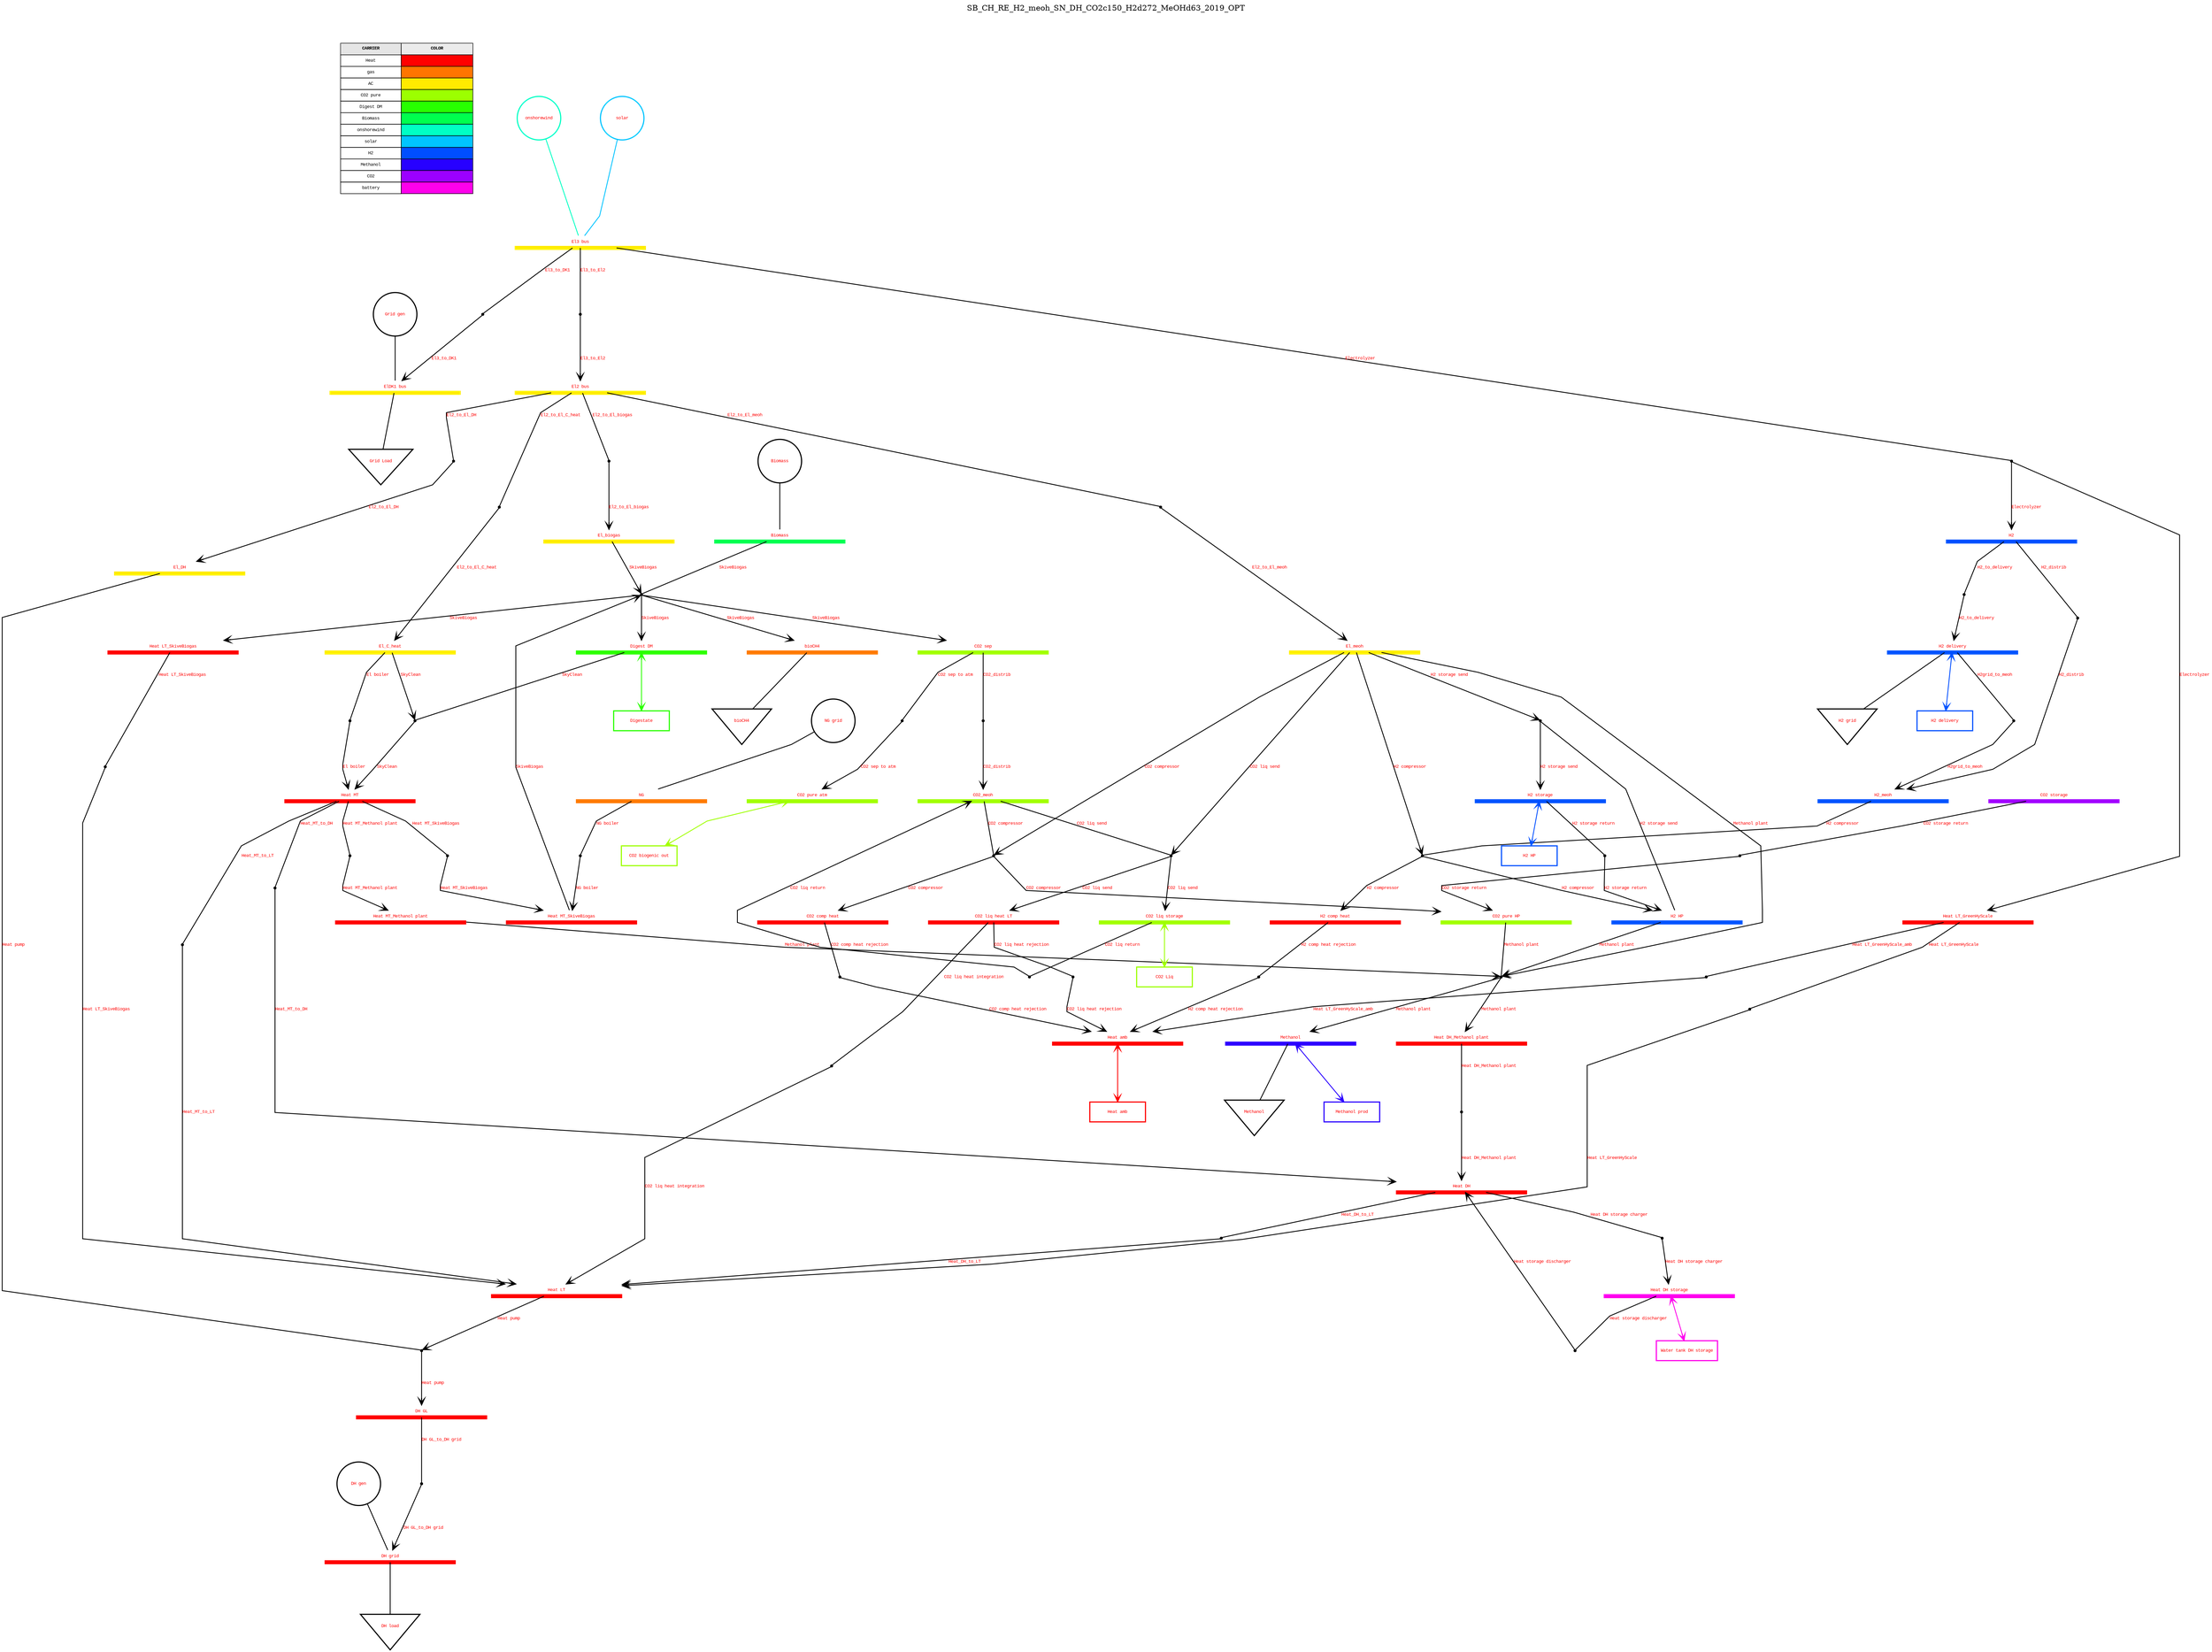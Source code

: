 //
// Generated by PyPSATopo version 0.10.0 (on the 2024/02/20 at 15:35:46) using the following parameters: 
//
//    file_input=None
//    focus=None
//    neighbourhood=0
//    bus_filter=None
//    generator_filter=None
//    load_filter=None
//    store_filter=None
//    link_filter=None
//    line_filter=None
//    carrier_filter=None
//    negative_efficiency=False
//    broken_missing=False
//    carrier_color=True
//    context=False
//    file_output=outputs/single_analysis/SB_CH_RE_H2_meoh_SN_DH_CO2c150_H2d272_MeOHd63_2019_OPT.svg
//    file_format=svg
//    log=False
//    log_info=False
//    log_warning=False
//

digraph "SB_CH_RE_H2_meoh_SN_DH_CO2c150_H2d272_MeOHd63_2019_OPT"
{
   // digraph layout
   bgcolor = "transparent"
   labelloc = "t"
   label = "SB_CH_RE_H2_meoh_SN_DH_CO2c150_H2d272_MeOHd63_2019_OPT


           "
   tooltip = "Network: SB_CH_RE_H2_meoh_SN_DH_CO2c150_H2d272_MeOHd63_2019_OPT
Buses: 38 (out of 38)
Generators: 6 (out of 6)
Loads: 5 (out of 5)
Stores: 8 (out of 8)
Links: 41 (out of 41)
Lines: 0 (out of 0)
Snapshots: 8760"
   rankdir = "TB"
   ranksep = 1.00
   nodesep = 1.00
   splines = "polyline"
   node [fontname = "Courier New", fontsize = 8.00]
   edge [fontname = "Courier New", fontsize = 8.00]

   // carrier color table
   "Carrier Color Table" [shape = "none" label = <
      <table border = "0" cellborder = "1" cellspacing = "0" cellpadding = "5">
         <tr>
            <td width = "110" bgcolor = "grey90"><font color = "black"><b>CARRIER</b></font></td><td width = "130" bgcolor = "grey92"><font color = "black"><b>COLOR</b></font></td>
         </tr>
         <tr>
            <td width = "110">Heat</td><td width = "130" bgcolor = "#ff0000"></td>
         </tr>
         <tr>
            <td width = "110">gas</td><td width = "130" bgcolor = "#ff7500"></td>
         </tr>
         <tr>
            <td width = "110">AC</td><td width = "130" bgcolor = "#ffeb00"></td>
         </tr>
         <tr>
            <td width = "110">CO2 pure</td><td width = "130" bgcolor = "#9cff00"></td>
         </tr>
         <tr>
            <td width = "110">Digest DM</td><td width = "130" bgcolor = "#27ff00"></td>
         </tr>
         <tr>
            <td width = "110">Biomass</td><td width = "130" bgcolor = "#00ff4e"></td>
         </tr>
         <tr>
            <td width = "110">onshorewind</td><td width = "130" bgcolor = "#00ffc4"></td>
         </tr>
         <tr>
            <td width = "110">solar</td><td width = "130" bgcolor = "#00c4ff"></td>
         </tr>
         <tr>
            <td width = "110">H2</td><td width = "130" bgcolor = "#004eff"></td>
         </tr>
         <tr>
            <td width = "110">Methanol</td><td width = "130" bgcolor = "#2700ff"></td>
         </tr>
         <tr>
            <td width = "110">CO2</td><td width = "130" bgcolor = "#9c00ff"></td>
         </tr>
         <tr>
            <td width = "110">battery</td><td width = "130" bgcolor = "#ff00eb"></td>
         </tr>
      </table>
   >];

   // buses (38)
   "Heat amb (bus)" [label = <<font color = "red">Heat amb</font>>, tooltip = "Bus: Heat amb
Carrier: Heat
Unit: MW
Generators: 0
Loads: 0
Stores: 1
Incoming links: 4
Outgoing links: 0
Lines: 0

Power time series: [0.00, -0.00, -0.00, 0.00, -0.00, ...] MW", shape = "underline", width = 3.30, height = 0.30, style = "setlinewidth(7.30)", color = "#ff0000"]
   "NG (bus)" [label = <<font color = "red">NG</font>>, tooltip = "Bus: NG
Carrier: gas
Unit: MW
Generators: 1
Loads: 0
Stores: 0
Incoming links: 0
Outgoing links: 1
Lines: 0

Power time series: [0.00, 0.00, 0.00, 0.00, 0.00, ...] MW", shape = "underline", width = 3.30, height = 0.30, style = "setlinewidth(7.30)", color = "#ff7500"]
   "ElDK1 bus (bus)" [label = <<font color = "red">ElDK1 bus</font>>, tooltip = "Bus: ElDK1 bus
Carrier: AC
Unit: MW
Generators: 1
Loads: 1
Stores: 0
Incoming links: 1
Outgoing links: 0
Lines: 0

Power time series: [0.00, 0.00, 0.00, -0.00, -0.00, ...] MW", shape = "underline", width = 3.30, height = 0.30, style = "setlinewidth(7.30)", color = "#ffeb00"]
   "DH grid (bus)" [label = <<font color = "red">DH grid</font>>, tooltip = "Bus: DH grid
Carrier: Heat
Unit: MW
Generators: 1
Loads: 1
Stores: 0
Incoming links: 1
Outgoing links: 0
Lines: 0

Power time series: [0.00, 0.00, 0.00, -0.00, -0.00, ...] MW", shape = "underline", width = 3.30, height = 0.30, style = "setlinewidth(7.30)", color = "#ff0000"]
   "CO2 sep (bus)" [label = <<font color = "red">CO2 sep</font>>, tooltip = "Bus: CO2 sep
Carrier: CO2 pure
Unit: t/h
Generators: 0
Loads: 0
Stores: 0
Incoming links: 1
Outgoing links: 2
Lines: 0

Power time series: [0.00, 0.00, 0.00, 0.00, 0.00, ...] MW", shape = "underline", width = 3.30, height = 0.30, style = "setlinewidth(7.30)", color = "#9cff00"]
   "bioCH4 (bus)" [label = <<font color = "red">bioCH4</font>>, tooltip = "Bus: bioCH4
Carrier: gas
Unit: MW
Generators: 0
Loads: 1
Stores: 0
Incoming links: 1
Outgoing links: 0
Lines: 0

Power time series: [0.00, 0.00, 0.00, 0.00, 0.00, ...] MW", shape = "underline", width = 3.30, height = 0.30, style = "setlinewidth(7.30)", color = "#ff7500"]
   "CO2 pure atm (bus)" [label = <<font color = "red">CO2 pure atm</font>>, tooltip = "Bus: CO2 pure atm
Carrier: CO2 pure
Unit: t/h
Generators: 0
Loads: 0
Stores: 1
Incoming links: 1
Outgoing links: 0
Lines: 0

Power time series: [0.00, 0.00, 0.00, 0.00, 0.00, ...] MW", shape = "underline", width = 3.30, height = 0.30, style = "setlinewidth(7.30)", color = "#9cff00"]
   "Digest DM (bus)" [label = <<font color = "red">Digest DM</font>>, tooltip = "Bus: Digest DM
Carrier: Digest DM
Unit: t/h
Generators: 0
Loads: 0
Stores: 1
Incoming links: 2
Outgoing links: 1
Lines: 0

Power time series: [0.00, 0.00, 0.00, 0.00, 0.00, ...] MW", shape = "underline", width = 3.30, height = 0.30, style = "setlinewidth(7.30)", color = "#27ff00"]
   "Biomass (bus)" [label = <<font color = "red">Biomass</font>>, tooltip = "Bus: Biomass
Carrier: Biomass
Unit: MW
Generators: 1
Loads: 0
Stores: 0
Incoming links: 2
Outgoing links: 4
Lines: 0

Power time series: [0.00, 0.00, 0.00, 0.00, 0.00, ...] MW", shape = "underline", width = 3.30, height = 0.30, style = "setlinewidth(7.30)", color = "#00ff4e"]
   "El_biogas (bus)" [label = <<font color = "red">El_biogas</font>>, tooltip = "Bus: El_biogas
Carrier: AC
Unit: MW
Generators: 0
Loads: 0
Stores: 0
Incoming links: 1
Outgoing links: 1
Lines: 0

Power time series: [0.00, 0.00, 0.00, 0.00, 0.00, ...] MW", shape = "underline", width = 3.30, height = 0.30, style = "setlinewidth(7.30)", color = "#ffeb00"]
   "El2 bus (bus)" [label = <<font color = "red">El2 bus</font>>, tooltip = "Bus: El2 bus
Carrier: AC
Unit: MW
Generators: 0
Loads: 0
Stores: 0
Incoming links: 1
Outgoing links: 4
Lines: 0

Power time series: [0.00, -0.00, -0.00, 0.00, 0.00, ...] MW", shape = "underline", width = 3.30, height = 0.30, style = "setlinewidth(7.30)", color = "#ffeb00"]
   "Heat MT_SkiveBiogas (bus)" [label = <<font color = "red">Heat MT_SkiveBiogas</font>>, tooltip = "Bus: Heat MT_SkiveBiogas
Carrier: Heat
Unit: MW
Generators: 0
Loads: 0
Stores: 0
Incoming links: 2
Outgoing links: 1
Lines: 0

Power time series: [0.00, 0.00, 0.00, 0.00, 0.00, ...] MW", shape = "underline", width = 3.30, height = 0.30, style = "setlinewidth(7.30)", color = "#ff0000"]
   "Heat MT (bus)" [label = <<font color = "red">Heat MT</font>>, tooltip = "Bus: Heat MT
Carrier: Heat
Unit: MW
Generators: 0
Loads: 0
Stores: 0
Incoming links: 2
Outgoing links: 4
Lines: 0

Power time series: [0.00, 0.00, 0.00, 0.00, 0.00, ...] MW", shape = "underline", width = 3.30, height = 0.30, style = "setlinewidth(7.30)", color = "#ff0000"]
   "Heat LT_SkiveBiogas (bus)" [label = <<font color = "red">Heat LT_SkiveBiogas</font>>, tooltip = "Bus: Heat LT_SkiveBiogas
Carrier: Heat
Unit: MW
Generators: 0
Loads: 0
Stores: 0
Incoming links: 1
Outgoing links: 1
Lines: 0

Power time series: [0.00, 0.00, 0.00, 0.00, 0.00, ...] MW", shape = "underline", width = 3.30, height = 0.30, style = "setlinewidth(7.30)", color = "#ff0000"]
   "Heat LT (bus)" [label = <<font color = "red">Heat LT</font>>, tooltip = "Bus: Heat LT
Carrier: Heat
Unit: MW
Generators: 0
Loads: 0
Stores: 0
Incoming links: 5
Outgoing links: 1
Lines: 0

Power time series: [-0.00, -0.00, -0.00, -0.00, -0.00, ...] MW", shape = "underline", width = 3.30, height = 0.30, style = "setlinewidth(7.30)", color = "#ff0000"]
   "El3 bus (bus)" [label = <<font color = "red">El3 bus</font>>, tooltip = "Bus: El3 bus
Carrier: AC
Unit: MW
Generators: 2
Loads: 0
Stores: 0
Incoming links: 0
Outgoing links: 4
Lines: 0

Power time series: [0.00, -0.00, -0.00, -0.00, 0.00, ...] MW", shape = "underline", width = 3.30, height = 0.30, style = "setlinewidth(7.30)", color = "#ffeb00"]
   "H2 delivery (bus)" [label = <<font color = "red">H2 delivery</font>>, tooltip = "Bus: H2 delivery
Carrier: H2
Unit: MW
Generators: 0
Loads: 1
Stores: 1
Incoming links: 1
Outgoing links: 1
Lines: 0

Power time series: [0.00, 0.00, 0.00, 0.00, 0.00, ...] MW", shape = "underline", width = 3.30, height = 0.30, style = "setlinewidth(7.30)", color = "#004eff"]
   "H2 (bus)" [label = <<font color = "red">H2</font>>, tooltip = "Bus: H2
Carrier: H2
Unit: MW
Generators: 0
Loads: 0
Stores: 0
Incoming links: 1
Outgoing links: 2
Lines: 0

Power time series: [0.00, 0.00, 0.00, 0.00, 0.00, ...] MW", shape = "underline", width = 3.30, height = 0.30, style = "setlinewidth(7.30)", color = "#004eff"]
   "Heat LT_GreenHyScale (bus)" [label = <<font color = "red">Heat LT_GreenHyScale</font>>, tooltip = "Bus: Heat LT_GreenHyScale
Carrier: Heat
Unit: MW
Generators: 0
Loads: 0
Stores: 0
Incoming links: 1
Outgoing links: 2
Lines: 0

Power time series: [0.00, 0.00, 0.00, 0.00, 0.00, ...] MW", shape = "underline", width = 3.30, height = 0.30, style = "setlinewidth(7.30)", color = "#ff0000"]
   "H2 HP (bus)" [label = <<font color = "red">H2 HP</font>>, tooltip = "Bus: H2 HP
Carrier: H2
Unit: MW
Generators: 0
Loads: 0
Stores: 0
Incoming links: 3
Outgoing links: 2
Lines: 0

Power time series: [0.00, 0.00, 0.00, 0.00, 0.00, ...] MW", shape = "underline", width = 3.30, height = 0.30, style = "setlinewidth(7.30)", color = "#004eff"]
   "CO2 pure HP (bus)" [label = <<font color = "red">CO2 pure HP</font>>, tooltip = "Bus: CO2 pure HP
Carrier: CO2 pure
Unit: t/h
Generators: 0
Loads: 0
Stores: 0
Incoming links: 5
Outgoing links: 2
Lines: 0

Power time series: [0.00, 0.00, 0.00, 0.00, 0.00, ...] MW", shape = "underline", width = 3.30, height = 0.30, style = "setlinewidth(7.30)", color = "#9cff00"]
   "H2_meoh (bus)" [label = <<font color = "red">H2_meoh</font>>, tooltip = "Bus: H2_meoh
Carrier: H2
Unit: MW
Generators: 0
Loads: 0
Stores: 0
Incoming links: 3
Outgoing links: 2
Lines: 0

Power time series: [-0.00, 0.00, 0.00, 0.00, 0.00, ...] MW", shape = "underline", width = 3.30, height = 0.30, style = "setlinewidth(7.30)", color = "#004eff"]
   "CO2_meoh (bus)" [label = <<font color = "red">CO2_meoh</font>>, tooltip = "Bus: CO2_meoh
Carrier: CO2 pure
Unit: t/h
Generators: 0
Loads: 0
Stores: 0
Incoming links: 4
Outgoing links: 4
Lines: 0

Power time series: [0.00, 0.00, 0.00, 0.00, 0.00, ...] MW", shape = "underline", width = 3.30, height = 0.30, style = "setlinewidth(7.30)", color = "#9cff00"]
   "Methanol (bus)" [label = <<font color = "red">Methanol</font>>, tooltip = "Bus: Methanol
Carrier: Methanol
Unit: MW
Generators: 0
Loads: 1
Stores: 1
Incoming links: 1
Outgoing links: 0
Lines: 0

Power time series: [-0.00, -0.00, -0.00, -0.00, -0.00, ...] MW", shape = "underline", width = 3.30, height = 0.30, style = "setlinewidth(7.30)", color = "#2700ff"]
   "El_meoh (bus)" [label = <<font color = "red">El_meoh</font>>, tooltip = "Bus: El_meoh
Carrier: AC
Unit: MW
Generators: 0
Loads: 0
Stores: 0
Incoming links: 1
Outgoing links: 5
Lines: 0

Power time series: [0.00, 0.00, 0.00, 0.00, 0.00, ...] MW", shape = "underline", width = 3.30, height = 0.30, style = "setlinewidth(7.30)", color = "#ffeb00"]
   "H2 comp heat (bus)" [label = <<font color = "red">H2 comp heat</font>>, tooltip = "Bus: H2 comp heat
Carrier: Heat
Unit: MW
Generators: 0
Loads: 0
Stores: 0
Incoming links: 1
Outgoing links: 1
Lines: 0

Power time series: [-0.00, -0.00, -0.00, -0.00, -0.00, ...] MW", shape = "underline", width = 3.30, height = 0.30, style = "setlinewidth(7.30)", color = "#ff0000"]
   "CO2 comp heat (bus)" [label = <<font color = "red">CO2 comp heat</font>>, tooltip = "Bus: CO2 comp heat
Carrier: Heat
Unit: MW
Generators: 0
Loads: 0
Stores: 0
Incoming links: 1
Outgoing links: 1
Lines: 0

Power time series: [-0.00, -0.00, -0.00, -0.00, -0.00, ...] MW", shape = "underline", width = 3.30, height = 0.30, style = "setlinewidth(7.30)", color = "#ff0000"]
   "Heat MT_Methanol plant (bus)" [label = <<font color = "red">Heat MT_Methanol plant</font>>, tooltip = "Bus: Heat MT_Methanol plant
Carrier: Heat
Unit: MW
Generators: 0
Loads: 0
Stores: 0
Incoming links: 1
Outgoing links: 1
Lines: 0

Power time series: [0.00, 0.00, 0.00, 0.00, 0.00, ...] MW", shape = "underline", width = 3.30, height = 0.30, style = "setlinewidth(7.30)", color = "#ff0000"]
   "Heat DH_Methanol plant (bus)" [label = <<font color = "red">Heat DH_Methanol plant</font>>, tooltip = "Bus: Heat DH_Methanol plant
Carrier: Heat
Unit: MW
Generators: 0
Loads: 0
Stores: 0
Incoming links: 1
Outgoing links: 1
Lines: 0

Power time series: [0.00, 0.00, 0.00, 0.00, 0.00, ...] MW", shape = "underline", width = 3.30, height = 0.30, style = "setlinewidth(7.30)", color = "#ff0000"]
   "Heat DH (bus)" [label = <<font color = "red">Heat DH</font>>, tooltip = "Bus: Heat DH
Carrier: Heat
Unit: MW
Generators: 0
Loads: 0
Stores: 0
Incoming links: 3
Outgoing links: 2
Lines: 0

Power time series: [0.00, 0.00, 0.00, 0.00, -0.00, ...] MW", shape = "underline", width = 3.30, height = 0.30, style = "setlinewidth(7.30)", color = "#ff0000"]
   "H2 storage (bus)" [label = <<font color = "red">H2 storage</font>>, tooltip = "Bus: H2 storage
Carrier: H2
Unit: MW
Generators: 0
Loads: 0
Stores: 1
Incoming links: 1
Outgoing links: 1
Lines: 0

Power time series: [0.00, 0.00, 0.00, 0.00, 0.00, ...] MW", shape = "underline", width = 3.30, height = 0.30, style = "setlinewidth(7.30)", color = "#004eff"]
   "CO2 storage (bus)" [label = <<font color = "red">CO2 storage</font>>, tooltip = "Bus: CO2 storage
Carrier: CO2
Unit: t/h
Generators: 0
Loads: 0
Stores: 0
Incoming links: 0
Outgoing links: 1
Lines: 0

Power time series: [0.00, 0.00, 0.00, 0.00, 0.00, ...] MW", shape = "underline", width = 3.30, height = 0.30, style = "setlinewidth(7.30)", color = "#9c00ff"]
   "CO2 liq storage (bus)" [label = <<font color = "red">CO2 liq storage</font>>, tooltip = "Bus: CO2 liq storage
Carrier: CO2 pure
Unit: t/h
Generators: 0
Loads: 0
Stores: 1
Incoming links: 1
Outgoing links: 1
Lines: 0

Power time series: [0.00, 0.00, 0.00, 0.00, 0.00, ...] MW", shape = "underline", width = 3.30, height = 0.30, style = "setlinewidth(7.30)", color = "#9cff00"]
   "CO2 liq heat LT (bus)" [label = <<font color = "red">CO2 liq heat LT</font>>, tooltip = "Bus: CO2 liq heat LT
Carrier: Heat
Unit: MW
Generators: 0
Loads: 0
Stores: 0
Incoming links: 1
Outgoing links: 2
Lines: 0

Power time series: [0.00, 0.00, 0.00, 0.00, 0.00, ...] MW", shape = "underline", width = 3.30, height = 0.30, style = "setlinewidth(7.30)", color = "#ff0000"]
   "El_C_heat (bus)" [label = <<font color = "red">El_C_heat</font>>, tooltip = "Bus: El_C_heat
Carrier: AC
Unit: MW
Generators: 0
Loads: 0
Stores: 0
Incoming links: 1
Outgoing links: 2
Lines: 0

Power time series: [0.00, 0.00, 0.00, 0.00, 0.00, ...] MW", shape = "underline", width = 3.30, height = 0.30, style = "setlinewidth(7.30)", color = "#ffeb00"]
   "Heat DH storage (bus)" [label = <<font color = "red">Heat DH storage</font>>, tooltip = "Bus: Heat DH storage
Carrier: battery
Unit: MW
Generators: 0
Loads: 0
Stores: 1
Incoming links: 1
Outgoing links: 1
Lines: 0

Power time series: [0.00, 0.00, 0.00, 0.00, 0.00, ...] MW", shape = "underline", width = 3.30, height = 0.30, style = "setlinewidth(7.30)", color = "#ff00eb"]
   "DH GL (bus)" [label = <<font color = "red">DH GL</font>>, tooltip = "Bus: DH GL
Carrier: Heat
Unit: MW
Generators: 0
Loads: 0
Stores: 0
Incoming links: 1
Outgoing links: 1
Lines: 0

Power time series: [0.00, 0.00, 0.00, 0.00, 0.00, ...] MW", shape = "underline", width = 3.30, height = 0.30, style = "setlinewidth(7.30)", color = "#ff0000"]
   "El_DH (bus)" [label = <<font color = "red">El_DH</font>>, tooltip = "Bus: El_DH
Carrier: AC
Unit: MW
Generators: 0
Loads: 0
Stores: 0
Incoming links: 2
Outgoing links: 1
Lines: 0

Power time series: [0.00, 0.00, 0.00, 0.00, 0.00, ...] MW", shape = "underline", width = 3.30, height = 0.30, style = "setlinewidth(7.30)", color = "#ffeb00"]

   // generators (6)
   "NG grid (generator)" [label = <<font color = "red">NG grid</font>>, tooltip = "Generator: NG grid
Bus: NG
Carrier: 
Extendable nominal power: True
Nominal power: 0.00 MW
Power set: 0.00 MW
Efficiency: 1.00
Capital cost: 0.00 currency/MW
Marginal cost: 0.00 currency/MWh

Optimised nominal power: 1.38 MW
Power time series: [0.00, 0.00, 0.00, 0.00, 0.00, ...] MW", shape = "circle", width = 1.10, style = "setlinewidth(2.00)", color = "black"]   "NG grid (generator)" -> "NG (bus)" [style = "setlinewidth(1.50)", color = "black", arrowhead = "none"]
   "Grid gen (generator)" [label = <<font color = "red">Grid gen</font>>, tooltip = "Generator: Grid gen
Bus: ElDK1 bus
Carrier: 
Extendable nominal power: True
Nominal power: 0.00 MW
Power set: 0.00 MW
Efficiency: 1.00
Capital cost: 0.00 currency/MW
Marginal cost: 0.00 currency/MWh

Optimised nominal power: 12.89 MW
Power time series: [0.00, 4.78, 4.63, 4.49, 4.45, ...] MW", shape = "circle", width = 1.10, style = "setlinewidth(2.00)", color = "black"]   "Grid gen (generator)" -> "ElDK1 bus (bus)" [style = "setlinewidth(1.50)", color = "black", arrowhead = "none"]
   "DH gen (generator)" [label = <<font color = "red">DH gen</font>>, tooltip = "Generator: DH gen
Bus: DH grid
Carrier: 
Extendable nominal power: True
Nominal power: 0.00 MW
Power set: 0.00 MW
Efficiency: 1.00
Capital cost: 0.00 currency/MW
Marginal cost: 0.00 currency/MWh

Optimised nominal power: 40.21 MW
Power time series: [0.00, 0.00, 0.00, 0.00, 0.00, ...] MW", shape = "circle", width = 1.10, style = "setlinewidth(2.00)", color = "black"]   "DH gen (generator)" -> "DH grid (bus)" [style = "setlinewidth(1.50)", color = "black", arrowhead = "none"]
   "Biomass (generator)" [label = <<font color = "red">Biomass</font>>, tooltip = "Generator: Biomass
Bus: Biomass
Carrier: 
Extendable nominal power: True
Nominal power: 0.00 MW
Power set: 0.00 MW
Efficiency: 1.00
Capital cost: 0.00 currency/MW
Marginal cost: 0.00 currency/MWh

Optimised nominal power: 45.66 MW
Power time series: [45.66, 45.66, 45.66, 45.66, 45.66, ...] MW", shape = "circle", width = 1.10, style = "setlinewidth(2.00)", color = "black"]   "Biomass (generator)" -> "Biomass (bus)" [style = "setlinewidth(1.50)", color = "black", arrowhead = "none"]
   "onshorewind (generator)" [label = <<font color = "red">onshorewind</font>>, tooltip = "Generator: onshorewind
Bus: El3 bus
Carrier: onshorewind
Extendable nominal power: True
Nominal power: 0.00 MW
Power set: 0.00 MW
Efficiency: 1.00
Capital cost: 96085.89 currency/MW
Marginal cost: 1.35 currency/MWh

Optimised nominal power: 269.08 MW
Power time series: [154.59, 141.00, 118.93, 99.29, 83.15, ...] MW", shape = "circle", width = 1.10, style = "setlinewidth(2.00)", color = "#00ffc4"]   "onshorewind (generator)" -> "El3 bus (bus)" [style = "setlinewidth(1.50)", color = "#00ffc4", arrowhead = "none"]
   "solar (generator)" [label = <<font color = "red">solar</font>>, tooltip = "Generator: solar
Bus: El3 bus
Carrier: solar
Extendable nominal power: True
Nominal power: 0.00 MW
Power set: 0.00 MW
Efficiency: 1.00
Capital cost: 46508.89 currency/MW
Marginal cost: 0.01 currency/MWh

Optimised nominal power: 39.82 MW
Power time series: [0.00, 0.00, 0.00, 0.00, 0.00, ...] MW", shape = "circle", width = 1.10, style = "setlinewidth(2.00)", color = "#00c4ff"]   "solar (generator)" -> "El3 bus (bus)" [style = "setlinewidth(1.50)", color = "#00c4ff", arrowhead = "none"]

   // loads (5)
   "Grid Load (load)" [label = <<font color = "red">Grid Load</font>>, tooltip = "Load: Grid Load
Bus: ElDK1 bus
Carrier: 
Power set: [4.94, 4.78, 4.63, 4.49, 4.45, ...] MW", shape = "invtriangle", width = 1.50, height = 1.20, style = "setlinewidth(2.00)", color = "black"]   "ElDK1 bus (bus)" -> "Grid Load (load)" [style = "setlinewidth(1.50)", color = "black", arrowhead = "none"]
   "DH load (load)" [label = <<font color = "red">DH load</font>>, tooltip = "Load: DH load
Bus: DH grid
Carrier: 
Power set: [25.01, 25.01, 25.01, 26.26, 27.16, ...] MW", shape = "invtriangle", width = 1.50, height = 1.20, style = "setlinewidth(2.00)", color = "black"]   "DH grid (bus)" -> "DH load (load)" [style = "setlinewidth(1.50)", color = "black", arrowhead = "none"]
   "bioCH4 (load)" [label = <<font color = "red">bioCH4</font>>, tooltip = "Load: bioCH4
Bus: bioCH4
Carrier: 
Power set: [21.80, 21.80, 21.80, 21.80, 21.80, ...] MW", shape = "invtriangle", width = 1.50, height = 1.20, style = "setlinewidth(2.00)", color = "black"]   "bioCH4 (bus)" -> "bioCH4 (load)" [style = "setlinewidth(1.50)", color = "black", arrowhead = "none"]
   "H2 grid (load)" [label = <<font color = "red">H2 grid</font>>, tooltip = "Load: H2 grid
Bus: H2 delivery
Carrier: 
Power set: [0.00, 0.00, 0.00, 0.00, 0.00, ...] MW", shape = "invtriangle", width = 1.50, height = 1.20, style = "setlinewidth(2.00)", color = "black"]   "H2 delivery (bus)" -> "H2 grid (load)" [style = "setlinewidth(1.50)", color = "black", arrowhead = "none"]
   "Methanol (load)" [label = <<font color = "red">Methanol</font>>, tooltip = "Load: Methanol
Bus: Methanol
Carrier: 
Power set: [0.00, 0.00, 0.00, 0.00, 0.00, ...] MW", shape = "invtriangle", width = 1.50, height = 1.20, style = "setlinewidth(2.00)", color = "black"]   "Methanol (bus)" -> "Methanol (load)" [style = "setlinewidth(1.50)", color = "black", arrowhead = "none"]

   // stores (8)
   "Heat amb (store)" [label = <<font color = "red">Heat amb</font>>, tooltip = "Store: Heat amb
Bus: Heat amb
Carrier: Heat
Extendable nominal energy: True
Nominal energy: 0.00 MWh
Power set: 0.00 MW
Cyclic energy: False
Capital cost: 0.00 currency/MW
Marginal cost: 0.00 currency/MWh

Optimised nominal energy: 21369.20 MWh
Energy time series: [4.99, 8.77, 9.87, 10.96, 12.02, ...] MWh
Power time series: [-4.99, -3.78, -1.11, -1.08, -1.06, ...] MW", shape = "box", width = 1.40, style = "setlinewidth(2.00)", color = "#ff0000"]   "Heat amb (bus)" -> "Heat amb (store)" [style = "setlinewidth(1.50)", color = "#ff0000", arrowhead = "vee", arrowtail = "vee", arrowsize = 1.20, dir = "both"]
   "CO2 biogenic out (store)" [label = <<font color = "red">CO2 biogenic out</font>>, tooltip = "Store: CO2 biogenic out
Bus: CO2 pure atm
Carrier: CO2 pure
Extendable nominal energy: True
Nominal energy: 0.00 MWh
Power set: 0.00 MW
Cyclic energy: False
Capital cost: 0.00 currency/MW
Marginal cost: 0.00 currency/MWh

Optimised nominal energy: 2811.53 MWh
Energy time series: [2.14, 4.28, 6.42, 8.56, 8.56, ...] MWh
Power time series: [-2.14, -2.14, -2.14, -2.14, 0.00, ...] MW", shape = "box", width = 1.40, style = "setlinewidth(2.00)", color = "#9cff00"]   "CO2 pure atm (bus)" -> "CO2 biogenic out (store)" [style = "setlinewidth(1.50)", color = "#9cff00", arrowhead = "vee", arrowtail = "vee", arrowsize = 1.20, dir = "both"]
   "Digestate (store)" [label = <<font color = "red">Digestate</font>>, tooltip = "Store: Digestate
Bus: Digest DM
Carrier: Digest DM
Extendable nominal energy: True
Nominal energy: 0.00 MWh
Power set: 0.00 MW
Cyclic energy: False
Capital cost: 0.00 currency/MW
Marginal cost: 0.00 currency/MWh

Optimised nominal energy: 395.74 MWh
Energy time series: [0.00, 0.00, 0.14, 0.00, 1.31, ...] MWh
Power time series: [0.00, 0.00, -0.14, 0.14, -1.31, ...] MW", shape = "box", width = 1.40, style = "setlinewidth(2.00)", color = "#27ff00"]   "Digest DM (bus)" -> "Digestate (store)" [style = "setlinewidth(1.50)", color = "#27ff00", arrowhead = "vee", arrowtail = "vee", arrowsize = 1.20, dir = "both"]
   "H2 delivery (store)" [label = <<font color = "red">H2 delivery</font>>, tooltip = "Store: H2 delivery
Bus: H2 delivery
Carrier: H2
Extendable nominal energy: True
Nominal energy: 0.00 MWh
Power set: 0.00 MW
Cyclic energy: True
Capital cost: 0.00 currency/MW
Marginal cost: 0.00 currency/MWh

Optimised nominal energy: 271966.11 MWh
Energy time series: [80.37, 155.16, 214.84, 260.07, 294.21, ...] MWh
Power time series: [-80.37, -74.79, -59.68, -45.23, -34.14, ...] MW", shape = "box", width = 1.40, style = "setlinewidth(2.00)", color = "#004eff"]   "H2 delivery (bus)" -> "H2 delivery (store)" [style = "setlinewidth(1.50)", color = "#004eff", arrowhead = "vee", arrowtail = "vee", arrowsize = 1.20, dir = "both"]
   "Methanol prod (store)" [label = <<font color = "red">Methanol prod</font>>, tooltip = "Store: Methanol prod
Bus: Methanol
Carrier: Methanol
Extendable nominal energy: True
Nominal energy: 0.00 MWh
Power set: 0.00 MW
Cyclic energy: True
Capital cost: 0.00 currency/MW
Marginal cost: 0.00 currency/MWh

Optimised nominal energy: 63038.79 MWh
Energy time series: [9.14, 18.42, 27.70, 36.79, 45.69, ...] MWh
Power time series: [-9.14, -9.28, -9.28, -9.09, -8.90, ...] MW", shape = "box", width = 1.40, style = "setlinewidth(2.00)", color = "#2700ff"]   "Methanol (bus)" -> "Methanol prod (store)" [style = "setlinewidth(1.50)", color = "#2700ff", arrowhead = "vee", arrowtail = "vee", arrowsize = 1.20, dir = "both"]
   "H2 HP (store)" [label = <<font color = "red">H2 HP</font>>, tooltip = "Store: H2 HP
Bus: H2 storage
Carrier: H2
Extendable nominal energy: True
Nominal energy: 0.00 MWh
Power set: 0.00 MW
Cyclic energy: True
Capital cost: 1399.03 currency/MW
Marginal cost: 0.00 currency/MWh

Optimised nominal energy: 1.32 MWh
Energy time series: [0.21, 0.21, 0.21, 0.21, 0.21, ...] MWh
Power time series: [-0.21, 0.00, 0.00, 0.00, 0.00, ...] MW", shape = "box", width = 1.40, style = "setlinewidth(2.00)", color = "#004eff"]   "H2 storage (bus)" -> "H2 HP (store)" [style = "setlinewidth(1.50)", color = "#004eff", arrowhead = "vee", arrowtail = "vee", arrowsize = 1.20, dir = "both"]
   "CO2 Liq (store)" [label = <<font color = "red">CO2 Liq</font>>, tooltip = "Store: CO2 Liq
Bus: CO2 liq storage
Carrier: CO2 pure
Extendable nominal energy: True
Nominal energy: 0.00 MWh
Power set: 0.00 MW
Cyclic energy: True
Capital cost: 242.23 currency/MW
Marginal cost: 0.00 currency/MWh

Optimised nominal energy: 19.35 MWh
Energy time series: [7.50, 5.15, 2.81, 0.51, 0.40, ...] MWh
Power time series: [2.31, 2.35, 2.35, 2.30, 0.11, ...] MW", shape = "box", width = 1.40, style = "setlinewidth(2.00)", color = "#9cff00"]   "CO2 liq storage (bus)" -> "CO2 Liq (store)" [style = "setlinewidth(1.50)", color = "#9cff00", arrowhead = "vee", arrowtail = "vee", arrowsize = 1.20, dir = "both"]
   "Water tank DH storage (store)" [label = <<font color = "red">Water tank DH storage</font>>, tooltip = "Store: Water tank DH storage
Bus: Heat DH storage
Carrier: battery
Extendable nominal energy: True
Nominal energy: 0.00 MWh
Power set: 0.00 MW
Cyclic energy: True
Capital cost: 49.31 currency/MW
Marginal cost: 0.00 currency/MWh

Optimised nominal energy: 461.82 MWh
Energy time series: [300.60, 303.38, 305.90, 308.97, 308.33, ...] MWh
Power time series: [-3.11, -2.79, -2.52, -3.07, 0.64, ...] MW", shape = "box", width = 1.40, style = "setlinewidth(2.00)", color = "#ff00eb"]   "Heat DH storage (bus)" -> "Water tank DH storage (store)" [style = "setlinewidth(1.50)", color = "#ff00eb", arrowhead = "vee", arrowtail = "vee", arrowsize = 1.20, dir = "both"]

   // links (0)

   // multi-link trunks (41)
   "NG boiler (multi-link)" [label = <<font color = "red">NG boiler</font>>, tooltip = "Multi-link: NG boiler
From: NG (bus0)
To: Heat MT_SkiveBiogas (bus1)
Carrier: gas
Extendable nominal energy: False
Nominal power: 3.02 MW
Capital cost: 49.31 currency/MW
Marginal cost: 0.00 currency/MWh

Optimised nominal power: 3.02 MW
Power time series (p0): [0.00, 0.00, 0.00, 0.00, 0.00, ...] MW", shape = "point", width = 0.06, color = "black"]
   "NG (bus)" -> "NG boiler (multi-link)" [label = <<font color = "red">NG boiler</font>>, tooltip = "Multi-link: NG boiler
From: NG (bus0)
To: Heat MT_SkiveBiogas (bus1)
Carrier: gas
Extendable nominal power: False
Nominal power: 3.02 MW
Capital cost: 49.31 currency/MW
Marginal cost: 0.00 currency/MWh

Optimised nominal power: 3.02 MW
Power time series (p0): [0.00, 0.00, 0.00, 0.00, 0.00, ...] MW", style = "setlinewidth(1.50)", color = "black", arrowhead = "none"]
   "CO2 sep to atm (multi-link)" [label = <<font color = "red">CO2 sep to atm</font>>, tooltip = "Multi-link: CO2 sep to atm
From: CO2 sep (bus0)
To: CO2 pure atm (bus1)
Carrier: CO2 pure
Extendable nominal energy: True
Nominal power: 0.00 MW
Capital cost: 49.31 currency/MW
Marginal cost: 0.00 currency/MWh

Optimised nominal power: 2.14 MW
Power time series (p0): [2.14, 2.14, 2.14, 2.14, 0.00, ...] MW", shape = "point", width = 0.06, color = "black"]
   "CO2 sep (bus)" -> "CO2 sep to atm (multi-link)" [label = <<font color = "red">CO2 sep to atm</font>>, tooltip = "Multi-link: CO2 sep to atm
From: CO2 sep (bus0)
To: CO2 pure atm (bus1)
Carrier: CO2 pure
Extendable nominal power: True
Nominal power: 0.00 MW
Capital cost: 49.31 currency/MW
Marginal cost: 0.00 currency/MWh

Optimised nominal power: 2.14 MW
Power time series (p0): [2.14, 2.14, 2.14, 2.14, 0.00, ...] MW", style = "setlinewidth(1.50)", color = "black", arrowhead = "none"]
   "CO2_distrib (multi-link)" [label = <<font color = "red">CO2_distrib</font>>, tooltip = "Multi-link: CO2_distrib
From: CO2 sep (bus0)
To: CO2_meoh (bus1)
Carrier: CO2 pure
Extendable nominal energy: True
Nominal power: 0.00 MW
Capital cost: 49.31 currency/MW
Marginal cost: 0.00 currency/MWh

Optimised nominal power: 2.14 MW
Power time series (p0): [0.00, 0.00, 0.00, 0.00, 2.14, ...] MW", shape = "point", width = 0.06, color = "black"]
   "CO2 sep (bus)" -> "CO2_distrib (multi-link)" [label = <<font color = "red">CO2_distrib</font>>, tooltip = "Multi-link: CO2_distrib
From: CO2 sep (bus0)
To: CO2_meoh (bus1)
Carrier: CO2 pure
Extendable nominal power: True
Nominal power: 0.00 MW
Capital cost: 49.31 currency/MW
Marginal cost: 0.00 currency/MWh

Optimised nominal power: 2.14 MW
Power time series (p0): [0.00, 0.00, 0.00, 0.00, 2.14, ...] MW", style = "setlinewidth(1.50)", color = "black", arrowhead = "none"]
   "SkyClean (multi-link)" [label = <<font color = "red">SkyClean</font>>, tooltip = "Multi-link: SkyClean
From: Digest DM (bus0)
To: Heat MT (bus1)
To: El_C_heat (bus2)
Carrier: Digest DM
Extendable nominal energy: True
Nominal power: 0.00 MW
Capital cost: 49.31 currency/MW
Marginal cost: 0.00 currency/MWh

Optimised nominal power: 3.08 MW
Power time series (p0): [2.94, 2.94, 2.80, 3.08, 1.63, ...] MW", shape = "point", width = 0.06, color = "black"]
   "Digest DM (bus)" -> "SkyClean (multi-link)" [label = <<font color = "red">SkyClean</font>>, tooltip = "Multi-link: SkyClean
From: Digest DM (bus0)
To: Heat MT (bus1)
To: El_C_heat (bus2)
Carrier: Digest DM
Extendable nominal power: True
Nominal power: 0.00 MW
Capital cost: 49.31 currency/MW
Marginal cost: 0.00 currency/MWh

Optimised nominal power: 3.08 MW
Power time series (p0): [2.94, 2.94, 2.80, 3.08, 1.63, ...] MW", style = "setlinewidth(1.50)", color = "black", arrowhead = "none"]
   "SkiveBiogas (multi-link)" [label = <<font color = "red">SkiveBiogas</font>>, tooltip = "Multi-link: SkiveBiogas
From: Biomass (bus0)
To: bioCH4 (bus1)
To: CO2 sep (bus2)
To: Heat MT_SkiveBiogas (bus3)
To: El_biogas (bus4)
To: Digest DM (bus5)
To: Heat LT_SkiveBiogas (bus6)
Carrier: Biomass
Extendable nominal energy: False
Nominal power: 57.08 MW
Capital cost: 49.31 currency/MW
Marginal cost: 0.00 currency/MWh

Optimised nominal power: 57.08 MW
Power time series (p0): [45.66, 45.66, 45.66, 45.66, 45.66, ...] MW", shape = "point", width = 0.06, color = "black"]
   "Biomass (bus)" -> "SkiveBiogas (multi-link)" [label = <<font color = "red">SkiveBiogas</font>>, tooltip = "Multi-link: SkiveBiogas
From: Biomass (bus0)
To: bioCH4 (bus1)
To: CO2 sep (bus2)
To: Heat MT_SkiveBiogas (bus3)
To: El_biogas (bus4)
To: Digest DM (bus5)
To: Heat LT_SkiveBiogas (bus6)
Carrier: Biomass
Extendable nominal power: False
Nominal power: 57.08 MW
Capital cost: 49.31 currency/MW
Marginal cost: 0.00 currency/MWh

Optimised nominal power: 57.08 MW
Power time series (p0): [45.66, 45.66, 45.66, 45.66, 45.66, ...] MW", style = "setlinewidth(1.50)", color = "black", arrowhead = "none"]
   "El2_to_El_biogas (multi-link)" [label = <<font color = "red">El2_to_El_biogas</font>>, tooltip = "Multi-link: El2_to_El_biogas
From: El2 bus (bus0)
To: El_biogas (bus1)
Carrier: AC
Extendable nominal energy: True
Nominal power: 0.00 MW
Capital cost: 49.31 currency/MW
Marginal cost: 0.00 currency/MWh

Optimised nominal power: 0.87 MW
Power time series (p0): [0.87, 0.87, 0.87, 0.87, 0.87, ...] MW", shape = "point", width = 0.06, color = "black"]
   "El2 bus (bus)" -> "El2_to_El_biogas (multi-link)" [label = <<font color = "red">El2_to_El_biogas</font>>, tooltip = "Multi-link: El2_to_El_biogas
From: El2 bus (bus0)
To: El_biogas (bus1)
Carrier: AC
Extendable nominal power: True
Nominal power: 0.00 MW
Capital cost: 49.31 currency/MW
Marginal cost: 0.00 currency/MWh

Optimised nominal power: 0.87 MW
Power time series (p0): [0.87, 0.87, 0.87, 0.87, 0.87, ...] MW", style = "setlinewidth(1.50)", color = "black", arrowhead = "none"]
   "El2_to_El_meoh (multi-link)" [label = <<font color = "red">El2_to_El_meoh</font>>, tooltip = "Multi-link: El2_to_El_meoh
From: El2 bus (bus0)
To: El_meoh (bus1)
Carrier: AC
Extendable nominal energy: True
Nominal power: 0.00 MW
Capital cost: 49.31 currency/MW
Marginal cost: 0.00 currency/MWh

Optimised nominal power: 6.46 MW
Power time series (p0): [4.11, 4.04, 4.25, 5.61, 6.30, ...] MW", shape = "point", width = 0.06, color = "black"]
   "El2 bus (bus)" -> "El2_to_El_meoh (multi-link)" [label = <<font color = "red">El2_to_El_meoh</font>>, tooltip = "Multi-link: El2_to_El_meoh
From: El2 bus (bus0)
To: El_meoh (bus1)
Carrier: AC
Extendable nominal power: True
Nominal power: 0.00 MW
Capital cost: 49.31 currency/MW
Marginal cost: 0.00 currency/MWh

Optimised nominal power: 6.46 MW
Power time series (p0): [4.11, 4.04, 4.25, 5.61, 6.30, ...] MW", style = "setlinewidth(1.50)", color = "black", arrowhead = "none"]
   "El2_to_El_C_heat (multi-link)" [label = <<font color = "red">El2_to_El_C_heat</font>>, tooltip = "Multi-link: El2_to_El_C_heat
From: El2 bus (bus0)
To: El_C_heat (bus1)
Carrier: AC
Extendable nominal energy: True
Nominal power: 0.00 MW
Capital cost: 49.31 currency/MW
Marginal cost: 0.00 currency/MWh

Optimised nominal power: 1.43 MW
Power time series (p0): [1.38, 1.07, 1.02, 1.12, 0.59, ...] MW", shape = "point", width = 0.06, color = "black"]
   "El2 bus (bus)" -> "El2_to_El_C_heat (multi-link)" [label = <<font color = "red">El2_to_El_C_heat</font>>, tooltip = "Multi-link: El2_to_El_C_heat
From: El2 bus (bus0)
To: El_C_heat (bus1)
Carrier: AC
Extendable nominal power: True
Nominal power: 0.00 MW
Capital cost: 49.31 currency/MW
Marginal cost: 0.00 currency/MWh

Optimised nominal power: 1.43 MW
Power time series (p0): [1.38, 1.07, 1.02, 1.12, 0.59, ...] MW", style = "setlinewidth(1.50)", color = "black", arrowhead = "none"]
   "El2_to_El_DH (multi-link)" [label = <<font color = "red">El2_to_El_DH</font>>, tooltip = "Multi-link: El2_to_El_DH
From: El2 bus (bus0)
To: El_DH (bus1)
Carrier: AC
Extendable nominal energy: True
Nominal power: 0.00 MW
Capital cost: 49.31 currency/MW
Marginal cost: 0.00 currency/MWh

Optimised nominal power: 10.92 MW
Power time series (p0): [9.26, 9.26, 9.26, 9.73, 10.06, ...] MW", shape = "point", width = 0.06, color = "black"]
   "El2 bus (bus)" -> "El2_to_El_DH (multi-link)" [label = <<font color = "red">El2_to_El_DH</font>>, tooltip = "Multi-link: El2_to_El_DH
From: El2 bus (bus0)
To: El_DH (bus1)
Carrier: AC
Extendable nominal power: True
Nominal power: 0.00 MW
Capital cost: 49.31 currency/MW
Marginal cost: 0.00 currency/MWh

Optimised nominal power: 10.92 MW
Power time series (p0): [9.26, 9.26, 9.26, 9.73, 10.06, ...] MW", style = "setlinewidth(1.50)", color = "black", arrowhead = "none"]
   "Heat MT_SkiveBiogas (multi-link)" [label = <<font color = "red">Heat MT_SkiveBiogas</font>>, tooltip = "Multi-link: Heat MT_SkiveBiogas
From: Heat MT (bus0)
To: Heat MT_SkiveBiogas (bus1)
Carrier: Heat
Extendable nominal energy: True
Nominal power: 0.00 MW
Capital cost: 49.31 currency/MW
Marginal cost: 0.00 currency/MWh

Optimised nominal power: 2.25 MW
Power time series (p0): [2.25, 2.25, 2.25, 2.25, 2.25, ...] MW", shape = "point", width = 0.06, color = "black"]
   "Heat MT (bus)" -> "Heat MT_SkiveBiogas (multi-link)" [label = <<font color = "red">Heat MT_SkiveBiogas</font>>, tooltip = "Multi-link: Heat MT_SkiveBiogas
From: Heat MT (bus0)
To: Heat MT_SkiveBiogas (bus1)
Carrier: Heat
Extendable nominal power: True
Nominal power: 0.00 MW
Capital cost: 49.31 currency/MW
Marginal cost: 0.00 currency/MWh

Optimised nominal power: 2.25 MW
Power time series (p0): [2.25, 2.25, 2.25, 2.25, 2.25, ...] MW", style = "setlinewidth(1.50)", color = "black", arrowhead = "none"]
   "Heat MT_Methanol plant (multi-link)" [label = <<font color = "red">Heat MT_Methanol plant</font>>, tooltip = "Multi-link: Heat MT_Methanol plant
From: Heat MT (bus0)
To: Heat MT_Methanol plant (bus1)
Carrier: Heat
Extendable nominal energy: True
Nominal power: 0.00 MW
Capital cost: 49.31 currency/MW
Marginal cost: 0.00 currency/MWh

Optimised nominal power: 0.97 MW
Power time series (p0): [0.96, 0.97, 0.97, 0.95, 0.93, ...] MW", shape = "point", width = 0.06, color = "black"]
   "Heat MT (bus)" -> "Heat MT_Methanol plant (multi-link)" [label = <<font color = "red">Heat MT_Methanol plant</font>>, tooltip = "Multi-link: Heat MT_Methanol plant
From: Heat MT (bus0)
To: Heat MT_Methanol plant (bus1)
Carrier: Heat
Extendable nominal power: True
Nominal power: 0.00 MW
Capital cost: 49.31 currency/MW
Marginal cost: 0.00 currency/MWh

Optimised nominal power: 0.97 MW
Power time series (p0): [0.96, 0.97, 0.97, 0.95, 0.93, ...] MW", style = "setlinewidth(1.50)", color = "black", arrowhead = "none"]
   "Heat_MT_to_DH (multi-link)" [label = <<font color = "red">Heat_MT_to_DH</font>>, tooltip = "Multi-link: Heat_MT_to_DH
From: Heat MT (bus0)
To: Heat DH (bus1)
Carrier: Heat
Extendable nominal energy: True
Nominal power: 0.00 MW
Capital cost: 49.31 currency/MW
Marginal cost: 0.00 currency/MWh

Optimised nominal power: 3.10 MW
Power time series (p0): [2.85, 2.52, 2.25, 2.81, 0.00, ...] MW", shape = "point", width = 0.06, color = "black"]
   "Heat MT (bus)" -> "Heat_MT_to_DH (multi-link)" [label = <<font color = "red">Heat_MT_to_DH</font>>, tooltip = "Multi-link: Heat_MT_to_DH
From: Heat MT (bus0)
To: Heat DH (bus1)
Carrier: Heat
Extendable nominal power: True
Nominal power: 0.00 MW
Capital cost: 49.31 currency/MW
Marginal cost: 0.00 currency/MWh

Optimised nominal power: 3.10 MW
Power time series (p0): [2.85, 2.52, 2.25, 2.81, 0.00, ...] MW", style = "setlinewidth(1.50)", color = "black", arrowhead = "none"]
   "Heat_MT_to_LT (multi-link)" [label = <<font color = "red">Heat_MT_to_LT</font>>, tooltip = "Multi-link: Heat_MT_to_LT
From: Heat MT (bus0)
To: Heat LT (bus1)
Carrier: Heat
Extendable nominal energy: True
Nominal power: 0.00 MW
Capital cost: 49.31 currency/MW
Marginal cost: 0.00 currency/MWh

Optimised nominal power: 0.66 MW
Power time series (p0): [0.00, 0.00, 0.00, 0.00, 0.00, ...] MW", shape = "point", width = 0.06, color = "black"]
   "Heat MT (bus)" -> "Heat_MT_to_LT (multi-link)" [label = <<font color = "red">Heat_MT_to_LT</font>>, tooltip = "Multi-link: Heat_MT_to_LT
From: Heat MT (bus0)
To: Heat LT (bus1)
Carrier: Heat
Extendable nominal power: True
Nominal power: 0.00 MW
Capital cost: 49.31 currency/MW
Marginal cost: 0.00 currency/MWh

Optimised nominal power: 0.66 MW
Power time series (p0): [0.00, 0.00, 0.00, 0.00, 0.00, ...] MW", style = "setlinewidth(1.50)", color = "black", arrowhead = "none"]
   "Heat LT_SkiveBiogas (multi-link)" [label = <<font color = "red">Heat LT_SkiveBiogas</font>>, tooltip = "Multi-link: Heat LT_SkiveBiogas
From: Heat LT_SkiveBiogas (bus0)
To: Heat LT (bus1)
Carrier: Heat
Extendable nominal energy: True
Nominal power: 0.00 MW
Capital cost: 49.31 currency/MW
Marginal cost: 0.00 currency/MWh

Optimised nominal power: 0.06 MW
Power time series (p0): [0.06, 0.06, 0.06, 0.06, 0.06, ...] MW", shape = "point", width = 0.06, color = "black"]
   "Heat LT_SkiveBiogas (bus)" -> "Heat LT_SkiveBiogas (multi-link)" [label = <<font color = "red">Heat LT_SkiveBiogas</font>>, tooltip = "Multi-link: Heat LT_SkiveBiogas
From: Heat LT_SkiveBiogas (bus0)
To: Heat LT (bus1)
Carrier: Heat
Extendable nominal power: True
Nominal power: 0.00 MW
Capital cost: 49.31 currency/MW
Marginal cost: 0.00 currency/MWh

Optimised nominal power: 0.06 MW
Power time series (p0): [0.06, 0.06, 0.06, 0.06, 0.06, ...] MW", style = "setlinewidth(1.50)", color = "black", arrowhead = "none"]
   "El3_to_DK1 (multi-link)" [label = <<font color = "red">El3_to_DK1</font>>, tooltip = "Multi-link: El3_to_DK1
From: El3 bus (bus0)
To: ElDK1 bus (bus1)
Carrier: AC
Extendable nominal energy: True
Nominal power: 0.00 MW
Capital cost: 49.31 currency/MW
Marginal cost: 0.00 currency/MWh

Optimised nominal power: 7.18 MW
Power time series (p0): [4.94, 0.00, 0.00, 0.00, 0.00, ...] MW", shape = "point", width = 0.06, color = "black"]
   "El3 bus (bus)" -> "El3_to_DK1 (multi-link)" [label = <<font color = "red">El3_to_DK1</font>>, tooltip = "Multi-link: El3_to_DK1
From: El3 bus (bus0)
To: ElDK1 bus (bus1)
Carrier: AC
Extendable nominal power: True
Nominal power: 0.00 MW
Capital cost: 49.31 currency/MW
Marginal cost: 0.00 currency/MWh

Optimised nominal power: 7.18 MW
Power time series (p0): [4.94, 0.00, 0.00, 0.00, 0.00, ...] MW", style = "setlinewidth(1.50)", color = "black", arrowhead = "none"]
   "Electrolyzer (multi-link)" [label = <<font color = "red">Electrolyzer</font>>, tooltip = "Multi-link: Electrolyzer
From: El3 bus (bus0)
To: H2 (bus1)
To: Heat LT_GreenHyScale (bus2)
Carrier: AC
Extendable nominal energy: True
Nominal power: 0.00 MW
Capital cost: 49.31 currency/MW
Marginal cost: 0.00 currency/MWh

Optimised nominal power: 134.02 MW
Power time series (p0): [134.02, 125.75, 103.53, 81.96, 65.32, ...] MW", shape = "point", width = 0.06, color = "black"]
   "El3 bus (bus)" -> "Electrolyzer (multi-link)" [label = <<font color = "red">Electrolyzer</font>>, tooltip = "Multi-link: Electrolyzer
From: El3 bus (bus0)
To: H2 (bus1)
To: Heat LT_GreenHyScale (bus2)
Carrier: AC
Extendable nominal power: True
Nominal power: 0.00 MW
Capital cost: 49.31 currency/MW
Marginal cost: 0.00 currency/MWh

Optimised nominal power: 134.02 MW
Power time series (p0): [134.02, 125.75, 103.53, 81.96, 65.32, ...] MW", style = "setlinewidth(1.50)", color = "black", arrowhead = "none"]
   "El3_to_El2 (multi-link)" [label = <<font color = "red">El3_to_El2</font>>, tooltip = "Multi-link: El3_to_El2
From: El3 bus (bus0)
To: El2 bus (bus1)
Carrier: AC
Extendable nominal energy: True
Nominal power: 0.00 MW
Capital cost: 49.31 currency/MW
Marginal cost: 0.00 currency/MWh

Optimised nominal power: 18.08 MW
Power time series (p0): [15.63, 15.25, 15.41, 17.33, 17.82, ...] MW", shape = "point", width = 0.06, color = "black"]
   "El3 bus (bus)" -> "El3_to_El2 (multi-link)" [label = <<font color = "red">El3_to_El2</font>>, tooltip = "Multi-link: El3_to_El2
From: El3 bus (bus0)
To: El2 bus (bus1)
Carrier: AC
Extendable nominal power: True
Nominal power: 0.00 MW
Capital cost: 49.31 currency/MW
Marginal cost: 0.00 currency/MWh

Optimised nominal power: 18.08 MW
Power time series (p0): [15.63, 15.25, 15.41, 17.33, 17.82, ...] MW", style = "setlinewidth(1.50)", color = "black", arrowhead = "none"]
   "H2grid_to_meoh (multi-link)" [label = <<font color = "red">H2grid_to_meoh</font>>, tooltip = "Multi-link: H2grid_to_meoh
From: H2 delivery (bus0)
To: H2_meoh (bus1)
Carrier: H2
Extendable nominal energy: True
Nominal power: 0.00 MW
Capital cost: 49.31 currency/MW
Marginal cost: 0.00 currency/MWh

Optimised nominal power: 10.59 MW
Power time series (p0): [10.59, 10.59, 10.59, 10.50, 10.28, ...] MW", shape = "point", width = 0.06, color = "black"]
   "H2 delivery (bus)" -> "H2grid_to_meoh (multi-link)" [label = <<font color = "red">H2grid_to_meoh</font>>, tooltip = "Multi-link: H2grid_to_meoh
From: H2 delivery (bus0)
To: H2_meoh (bus1)
Carrier: H2
Extendable nominal power: True
Nominal power: 0.00 MW
Capital cost: 49.31 currency/MW
Marginal cost: 0.00 currency/MWh

Optimised nominal power: 10.59 MW
Power time series (p0): [10.59, 10.59, 10.59, 10.50, 10.28, ...] MW", style = "setlinewidth(1.50)", color = "black", arrowhead = "none"]
   "H2_to_delivery (multi-link)" [label = <<font color = "red">H2_to_delivery</font>>, tooltip = "Multi-link: H2_to_delivery
From: H2 (bus0)
To: H2 delivery (bus1)
Carrier: H2
Extendable nominal energy: True
Nominal power: 0.00 MW
Capital cost: 49.31 currency/MW
Marginal cost: 0.00 currency/MWh

Optimised nominal power: 91.14 MW
Power time series (p0): [90.96, 85.38, 70.26, 55.73, 44.42, ...] MW", shape = "point", width = 0.06, color = "black"]
   "H2 (bus)" -> "H2_to_delivery (multi-link)" [label = <<font color = "red">H2_to_delivery</font>>, tooltip = "Multi-link: H2_to_delivery
From: H2 (bus0)
To: H2 delivery (bus1)
Carrier: H2
Extendable nominal power: True
Nominal power: 0.00 MW
Capital cost: 49.31 currency/MW
Marginal cost: 0.00 currency/MWh

Optimised nominal power: 91.14 MW
Power time series (p0): [90.96, 85.38, 70.26, 55.73, 44.42, ...] MW", style = "setlinewidth(1.50)", color = "black", arrowhead = "none"]
   "H2_distrib (multi-link)" [label = <<font color = "red">H2_distrib</font>>, tooltip = "Multi-link: H2_distrib
From: H2 (bus0)
To: H2_meoh (bus1)
Carrier: H2
Extendable nominal energy: True
Nominal power: 0.00 MW
Capital cost: 49.31 currency/MW
Marginal cost: 0.00 currency/MWh

Optimised nominal power: 0.17 MW
Power time series (p0): [0.17, 0.13, 0.13, 0.00, 0.00, ...] MW", shape = "point", width = 0.06, color = "black"]
   "H2 (bus)" -> "H2_distrib (multi-link)" [label = <<font color = "red">H2_distrib</font>>, tooltip = "Multi-link: H2_distrib
From: H2 (bus0)
To: H2_meoh (bus1)
Carrier: H2
Extendable nominal power: True
Nominal power: 0.00 MW
Capital cost: 49.31 currency/MW
Marginal cost: 0.00 currency/MWh

Optimised nominal power: 0.17 MW
Power time series (p0): [0.17, 0.13, 0.13, 0.00, 0.00, ...] MW", style = "setlinewidth(1.50)", color = "black", arrowhead = "none"]
   "Heat LT_GreenHyScale_amb (multi-link)" [label = <<font color = "red">Heat LT_GreenHyScale_amb</font>>, tooltip = "Multi-link: Heat LT_GreenHyScale_amb
From: Heat LT_GreenHyScale (bus0)
To: Heat amb (bus1)
Carrier: Heat
Extendable nominal energy: True
Nominal power: 0.00 MW
Capital cost: 49.31 currency/MW
Marginal cost: 0.00 currency/MWh

Optimised nominal power: 15.14 MW
Power time series (p0): [3.88, 2.67, 0.00, 0.00, 0.00, ...] MW", shape = "point", width = 0.06, color = "black"]
   "Heat LT_GreenHyScale (bus)" -> "Heat LT_GreenHyScale_amb (multi-link)" [label = <<font color = "red">Heat LT_GreenHyScale_amb</font>>, tooltip = "Multi-link: Heat LT_GreenHyScale_amb
From: Heat LT_GreenHyScale (bus0)
To: Heat amb (bus1)
Carrier: Heat
Extendable nominal power: True
Nominal power: 0.00 MW
Capital cost: 49.31 currency/MW
Marginal cost: 0.00 currency/MWh

Optimised nominal power: 15.14 MW
Power time series (p0): [3.88, 2.67, 0.00, 0.00, 0.00, ...] MW", style = "setlinewidth(1.50)", color = "black", arrowhead = "none"]
   "Heat LT_GreenHyScale (multi-link)" [label = <<font color = "red">Heat LT_GreenHyScale</font>>, tooltip = "Multi-link: Heat LT_GreenHyScale
From: Heat LT_GreenHyScale (bus0)
To: Heat LT (bus1)
Carrier: Heat
Extendable nominal energy: True
Nominal power: 0.00 MW
Capital cost: 49.31 currency/MW
Marginal cost: 0.00 currency/MWh

Optimised nominal power: 16.36 MW
Power time series (p0): [15.69, 15.69, 15.11, 11.97, 9.54, ...] MW", shape = "point", width = 0.06, color = "black"]
   "Heat LT_GreenHyScale (bus)" -> "Heat LT_GreenHyScale (multi-link)" [label = <<font color = "red">Heat LT_GreenHyScale</font>>, tooltip = "Multi-link: Heat LT_GreenHyScale
From: Heat LT_GreenHyScale (bus0)
To: Heat LT (bus1)
Carrier: Heat
Extendable nominal power: True
Nominal power: 0.00 MW
Capital cost: 49.31 currency/MW
Marginal cost: 0.00 currency/MWh

Optimised nominal power: 16.36 MW
Power time series (p0): [15.69, 15.69, 15.11, 11.97, 9.54, ...] MW", style = "setlinewidth(1.50)", color = "black", arrowhead = "none"]
   "H2 storage send (multi-link)" [label = <<font color = "red">H2 storage send</font>>, tooltip = "Multi-link: H2 storage send
From: H2 HP (bus0)
To: H2 storage (bus1)
To: El_meoh (bus2)
Carrier: H2
Extendable nominal energy: True
Nominal power: 0.00 MW
Capital cost: 49.31 currency/MW
Marginal cost: 0.00 currency/MWh

Optimised nominal power: 1.32 MW
Power time series (p0): [0.21, 0.00, 0.00, 0.00, 0.00, ...] MW", shape = "point", width = 0.06, color = "black"]
   "H2 HP (bus)" -> "H2 storage send (multi-link)" [label = <<font color = "red">H2 storage send</font>>, tooltip = "Multi-link: H2 storage send
From: H2 HP (bus0)
To: H2 storage (bus1)
To: El_meoh (bus2)
Carrier: H2
Extendable nominal power: True
Nominal power: 0.00 MW
Capital cost: 49.31 currency/MW
Marginal cost: 0.00 currency/MWh

Optimised nominal power: 1.32 MW
Power time series (p0): [0.21, 0.00, 0.00, 0.00, 0.00, ...] MW", style = "setlinewidth(1.50)", color = "black", arrowhead = "none"]
   "Methanol plant (multi-link)" [label = <<font color = "red">Methanol plant</font>>, tooltip = "Multi-link: Methanol plant
From: CO2 pure HP (bus0)
To: Methanol (bus1)
To: H2 HP (bus2)
To: El_meoh (bus3)
To: Heat MT_Methanol plant (bus4)
To: Heat DH_Methanol plant (bus5)
Carrier: CO2 pure
Extendable nominal energy: True
Nominal power: 0.00 MW
Capital cost: 49.31 currency/MW
Marginal cost: 0.00 currency/MWh

Optimised nominal power: 2.35 MW
Power time series (p0): [2.31, 2.35, 2.35, 2.30, 2.25, ...] MW", shape = "point", width = 0.06, color = "black"]
   "CO2 pure HP (bus)" -> "Methanol plant (multi-link)" [label = <<font color = "red">Methanol plant</font>>, tooltip = "Multi-link: Methanol plant
From: CO2 pure HP (bus0)
To: Methanol (bus1)
To: H2 HP (bus2)
To: El_meoh (bus3)
To: Heat MT_Methanol plant (bus4)
To: Heat DH_Methanol plant (bus5)
Carrier: CO2 pure
Extendable nominal power: True
Nominal power: 0.00 MW
Capital cost: 49.31 currency/MW
Marginal cost: 0.00 currency/MWh

Optimised nominal power: 2.35 MW
Power time series (p0): [2.31, 2.35, 2.35, 2.30, 2.25, ...] MW", style = "setlinewidth(1.50)", color = "black", arrowhead = "none"]
   "H2 compressor (multi-link)" [label = <<font color = "red">H2 compressor</font>>, tooltip = "Multi-link: H2 compressor
From: H2_meoh (bus0)
To: H2 HP (bus1)
To: El_meoh (bus2)
To: H2 comp heat (bus3)
Carrier: H2
Extendable nominal energy: True
Nominal power: 0.00 MW
Capital cost: 49.31 currency/MW
Marginal cost: 0.00 currency/MWh

Optimised nominal power: 10.76 MW
Power time series (p0): [10.76, 10.72, 10.72, 10.50, 10.28, ...] MW", shape = "point", width = 0.06, color = "black"]
   "H2_meoh (bus)" -> "H2 compressor (multi-link)" [label = <<font color = "red">H2 compressor</font>>, tooltip = "Multi-link: H2 compressor
From: H2_meoh (bus0)
To: H2 HP (bus1)
To: El_meoh (bus2)
To: H2 comp heat (bus3)
Carrier: H2
Extendable nominal power: True
Nominal power: 0.00 MW
Capital cost: 49.31 currency/MW
Marginal cost: 0.00 currency/MWh

Optimised nominal power: 10.76 MW
Power time series (p0): [10.76, 10.72, 10.72, 10.50, 10.28, ...] MW", style = "setlinewidth(1.50)", color = "black", arrowhead = "none"]
   "CO2 compressor (multi-link)" [label = <<font color = "red">CO2 compressor</font>>, tooltip = "Multi-link: CO2 compressor
From: CO2_meoh (bus0)
To: CO2 pure HP (bus1)
To: El_meoh (bus2)
To: CO2 comp heat (bus3)
Carrier: CO2 pure
Extendable nominal energy: True
Nominal power: 0.00 MW
Capital cost: 49.31 currency/MW
Marginal cost: 0.00 currency/MWh

Optimised nominal power: 2.35 MW
Power time series (p0): [2.31, 2.35, 2.35, 2.30, 2.25, ...] MW", shape = "point", width = 0.06, color = "black"]
   "CO2_meoh (bus)" -> "CO2 compressor (multi-link)" [label = <<font color = "red">CO2 compressor</font>>, tooltip = "Multi-link: CO2 compressor
From: CO2_meoh (bus0)
To: CO2 pure HP (bus1)
To: El_meoh (bus2)
To: CO2 comp heat (bus3)
Carrier: CO2 pure
Extendable nominal power: True
Nominal power: 0.00 MW
Capital cost: 49.31 currency/MW
Marginal cost: 0.00 currency/MWh

Optimised nominal power: 2.35 MW
Power time series (p0): [2.31, 2.35, 2.35, 2.30, 2.25, ...] MW", style = "setlinewidth(1.50)", color = "black", arrowhead = "none"]
   "CO2 liq send (multi-link)" [label = <<font color = "red">CO2 liq send</font>>, tooltip = "Multi-link: CO2 liq send
From: CO2_meoh (bus0)
To: CO2 liq storage (bus1)
To: El_meoh (bus2)
To: CO2 liq heat LT (bus3)
Carrier: CO2 pure
Extendable nominal energy: True
Nominal power: 0.00 MW
Capital cost: 49.31 currency/MW
Marginal cost: 0.00 currency/MWh

Optimised nominal power: 40.32 MW
Power time series (p0): [0.00, 0.00, 3.45, 27.17, 39.78, ...] MW", shape = "point", width = 0.06, color = "black"]
   "CO2_meoh (bus)" -> "CO2 liq send (multi-link)" [label = <<font color = "red">CO2 liq send</font>>, tooltip = "Multi-link: CO2 liq send
From: CO2_meoh (bus0)
To: CO2 liq storage (bus1)
To: El_meoh (bus2)
To: CO2 liq heat LT (bus3)
Carrier: CO2 pure
Extendable nominal power: True
Nominal power: 0.00 MW
Capital cost: 49.31 currency/MW
Marginal cost: 0.00 currency/MWh

Optimised nominal power: 40.32 MW
Power time series (p0): [0.00, 0.00, 3.45, 27.17, 39.78, ...] MW", style = "setlinewidth(1.50)", color = "black", arrowhead = "none"]
   "H2 comp heat rejection (multi-link)" [label = <<font color = "red">H2 comp heat rejection</font>>, tooltip = "Multi-link: H2 comp heat rejection
From: H2 comp heat (bus0)
To: Heat amb (bus1)
Carrier: Heat
Extendable nominal energy: True
Nominal power: 0.00 MW
Capital cost: 49.31 currency/MW
Marginal cost: 0.00 currency/MWh

Optimised nominal power: 1.05 MW
Power time series (p0): [1.05, 1.04, 1.04, 1.02, 1.00, ...] MW", shape = "point", width = 0.06, color = "black"]
   "H2 comp heat (bus)" -> "H2 comp heat rejection (multi-link)" [label = <<font color = "red">H2 comp heat rejection</font>>, tooltip = "Multi-link: H2 comp heat rejection
From: H2 comp heat (bus0)
To: Heat amb (bus1)
Carrier: Heat
Extendable nominal power: True
Nominal power: 0.00 MW
Capital cost: 49.31 currency/MW
Marginal cost: 0.00 currency/MWh

Optimised nominal power: 1.05 MW
Power time series (p0): [1.05, 1.04, 1.04, 1.02, 1.00, ...] MW", style = "setlinewidth(1.50)", color = "black", arrowhead = "none"]
   "CO2 comp heat rejection (multi-link)" [label = <<font color = "red">CO2 comp heat rejection</font>>, tooltip = "Multi-link: CO2 comp heat rejection
From: CO2 comp heat (bus0)
To: Heat amb (bus1)
Carrier: Heat
Extendable nominal energy: True
Nominal power: 0.00 MW
Capital cost: 49.31 currency/MW
Marginal cost: 0.00 currency/MWh

Optimised nominal power: 0.06 MW
Power time series (p0): [0.06, 0.06, 0.06, 0.06, 0.06, ...] MW", shape = "point", width = 0.06, color = "black"]
   "CO2 comp heat (bus)" -> "CO2 comp heat rejection (multi-link)" [label = <<font color = "red">CO2 comp heat rejection</font>>, tooltip = "Multi-link: CO2 comp heat rejection
From: CO2 comp heat (bus0)
To: Heat amb (bus1)
Carrier: Heat
Extendable nominal power: True
Nominal power: 0.00 MW
Capital cost: 49.31 currency/MW
Marginal cost: 0.00 currency/MWh

Optimised nominal power: 0.06 MW
Power time series (p0): [0.06, 0.06, 0.06, 0.06, 0.06, ...] MW", style = "setlinewidth(1.50)", color = "black", arrowhead = "none"]
   "Heat DH_Methanol plant (multi-link)" [label = <<font color = "red">Heat DH_Methanol plant</font>>, tooltip = "Multi-link: Heat DH_Methanol plant
From: Heat DH_Methanol plant (bus0)
To: Heat DH (bus1)
Carrier: Heat
Extendable nominal energy: True
Nominal power: 0.00 MW
Capital cost: 49.31 currency/MW
Marginal cost: 0.00 currency/MWh

Optimised nominal power: 0.26 MW
Power time series (p0): [0.26, 0.26, 0.26, 0.26, 0.25, ...] MW", shape = "point", width = 0.06, color = "black"]
   "Heat DH_Methanol plant (bus)" -> "Heat DH_Methanol plant (multi-link)" [label = <<font color = "red">Heat DH_Methanol plant</font>>, tooltip = "Multi-link: Heat DH_Methanol plant
From: Heat DH_Methanol plant (bus0)
To: Heat DH (bus1)
Carrier: Heat
Extendable nominal power: True
Nominal power: 0.00 MW
Capital cost: 49.31 currency/MW
Marginal cost: 0.00 currency/MWh

Optimised nominal power: 0.26 MW
Power time series (p0): [0.26, 0.26, 0.26, 0.26, 0.25, ...] MW", style = "setlinewidth(1.50)", color = "black", arrowhead = "none"]
   "Heat_DH_to_LT (multi-link)" [label = <<font color = "red">Heat_DH_to_LT</font>>, tooltip = "Multi-link: Heat_DH_to_LT
From: Heat DH (bus0)
To: Heat LT (bus1)
Carrier: Heat
Extendable nominal energy: True
Nominal power: 0.00 MW
Capital cost: 49.31 currency/MW
Marginal cost: 0.00 currency/MWh

Optimised nominal power: 8.35 MW
Power time series (p0): [0.00, 0.00, 0.00, 0.00, 0.90, ...] MW", shape = "point", width = 0.06, color = "black"]
   "Heat DH (bus)" -> "Heat_DH_to_LT (multi-link)" [label = <<font color = "red">Heat_DH_to_LT</font>>, tooltip = "Multi-link: Heat_DH_to_LT
From: Heat DH (bus0)
To: Heat LT (bus1)
Carrier: Heat
Extendable nominal power: True
Nominal power: 0.00 MW
Capital cost: 49.31 currency/MW
Marginal cost: 0.00 currency/MWh

Optimised nominal power: 8.35 MW
Power time series (p0): [0.00, 0.00, 0.00, 0.00, 0.90, ...] MW", style = "setlinewidth(1.50)", color = "black", arrowhead = "none"]
   "Heat DH storage charger (multi-link)" [label = <<font color = "red">Heat DH storage charger</font>>, tooltip = "Multi-link: Heat DH storage charger
From: Heat DH (bus0)
To: Heat DH storage (bus1)
Carrier: Heat
Extendable nominal energy: True
Nominal power: 0.00 MW
Capital cost: 49.31 currency/MW
Marginal cost: 0.00 currency/MWh

Optimised nominal power: 3.36 MW
Power time series (p0): [3.11, 2.79, 2.52, 3.07, 0.00, ...] MW", shape = "point", width = 0.06, color = "black"]
   "Heat DH (bus)" -> "Heat DH storage charger (multi-link)" [label = <<font color = "red">Heat DH storage charger</font>>, tooltip = "Multi-link: Heat DH storage charger
From: Heat DH (bus0)
To: Heat DH storage (bus1)
Carrier: Heat
Extendable nominal power: True
Nominal power: 0.00 MW
Capital cost: 49.31 currency/MW
Marginal cost: 0.00 currency/MWh

Optimised nominal power: 3.36 MW
Power time series (p0): [3.11, 2.79, 2.52, 3.07, 0.00, ...] MW", style = "setlinewidth(1.50)", color = "black", arrowhead = "none"]
   "H2 storage return (multi-link)" [label = <<font color = "red">H2 storage return</font>>, tooltip = "Multi-link: H2 storage return
From: H2 storage (bus0)
To: H2 HP (bus1)
Carrier: H2
Extendable nominal energy: True
Nominal power: 0.00 MW
Capital cost: 49.31 currency/MW
Marginal cost: 0.00 currency/MWh

Optimised nominal power: 1.32 MW
Power time series (p0): [0.00, 0.00, 0.00, 0.00, 0.00, ...] MW", shape = "point", width = 0.06, color = "black"]
   "H2 storage (bus)" -> "H2 storage return (multi-link)" [label = <<font color = "red">H2 storage return</font>>, tooltip = "Multi-link: H2 storage return
From: H2 storage (bus0)
To: H2 HP (bus1)
Carrier: H2
Extendable nominal power: True
Nominal power: 0.00 MW
Capital cost: 49.31 currency/MW
Marginal cost: 0.00 currency/MWh

Optimised nominal power: 1.32 MW
Power time series (p0): [0.00, 0.00, 0.00, 0.00, 0.00, ...] MW", style = "setlinewidth(1.50)", color = "black", arrowhead = "none"]
   "CO2 storage return (multi-link)" [label = <<font color = "red">CO2 storage return</font>>, tooltip = "Multi-link: CO2 storage return
From: CO2 storage (bus0)
To: CO2 pure HP (bus1)
Carrier: CO2
Extendable nominal energy: True
Nominal power: 0.00 MW
Capital cost: 49.31 currency/MW
Marginal cost: 0.00 currency/MWh

Optimised nominal power: 0.00 MW
Power time series (p0): [0.00, 0.00, 0.00, 0.00, 0.00, ...] MW", shape = "point", width = 0.06, color = "black"]
   "CO2 storage (bus)" -> "CO2 storage return (multi-link)" [label = <<font color = "red">CO2 storage return</font>>, tooltip = "Multi-link: CO2 storage return
From: CO2 storage (bus0)
To: CO2 pure HP (bus1)
Carrier: CO2
Extendable nominal power: True
Nominal power: 0.00 MW
Capital cost: 49.31 currency/MW
Marginal cost: 0.00 currency/MWh

Optimised nominal power: 0.00 MW
Power time series (p0): [0.00, 0.00, 0.00, 0.00, 0.00, ...] MW", style = "setlinewidth(1.50)", color = "black", arrowhead = "none"]
   "CO2 liq return (multi-link)" [label = <<font color = "red">CO2 liq return</font>>, tooltip = "Multi-link: CO2 liq return
From: CO2 liq storage (bus0)
To: CO2_meoh (bus1)
Carrier: CO2 pure
Extendable nominal energy: True
Nominal power: 0.00 MW
Capital cost: 49.31 currency/MW
Marginal cost: 0.00 currency/MWh

Optimised nominal power: 39.89 MW
Power time series (p0): [2.31, 2.35, 5.79, 29.46, 39.89, ...] MW", shape = "point", width = 0.06, color = "black"]
   "CO2 liq storage (bus)" -> "CO2 liq return (multi-link)" [label = <<font color = "red">CO2 liq return</font>>, tooltip = "Multi-link: CO2 liq return
From: CO2 liq storage (bus0)
To: CO2_meoh (bus1)
Carrier: CO2 pure
Extendable nominal power: True
Nominal power: 0.00 MW
Capital cost: 49.31 currency/MW
Marginal cost: 0.00 currency/MWh

Optimised nominal power: 39.89 MW
Power time series (p0): [2.31, 2.35, 5.79, 29.46, 39.89, ...] MW", style = "setlinewidth(1.50)", color = "black", arrowhead = "none"]
   "CO2 liq heat integration (multi-link)" [label = <<font color = "red">CO2 liq heat integration</font>>, tooltip = "Multi-link: CO2 liq heat integration
From: CO2 liq heat LT (bus0)
To: Heat LT (bus1)
Carrier: Heat
Extendable nominal energy: True
Nominal power: 0.00 MW
Capital cost: 49.31 currency/MW
Marginal cost: 0.00 currency/MWh

Optimised nominal power: 6.69 MW
Power time series (p0): [0.00, 0.00, 0.57, 4.51, 6.60, ...] MW", shape = "point", width = 0.06, color = "black"]
   "CO2 liq heat LT (bus)" -> "CO2 liq heat integration (multi-link)" [label = <<font color = "red">CO2 liq heat integration</font>>, tooltip = "Multi-link: CO2 liq heat integration
From: CO2 liq heat LT (bus0)
To: Heat LT (bus1)
Carrier: Heat
Extendable nominal power: True
Nominal power: 0.00 MW
Capital cost: 49.31 currency/MW
Marginal cost: 0.00 currency/MWh

Optimised nominal power: 6.69 MW
Power time series (p0): [0.00, 0.00, 0.57, 4.51, 6.60, ...] MW", style = "setlinewidth(1.50)", color = "black", arrowhead = "none"]
   "CO2 liq heat rejection (multi-link)" [label = <<font color = "red">CO2 liq heat rejection</font>>, tooltip = "Multi-link: CO2 liq heat rejection
From: CO2 liq heat LT (bus0)
To: Heat amb (bus1)
Carrier: Heat
Extendable nominal energy: True
Nominal power: 0.00 MW
Capital cost: 49.31 currency/MW
Marginal cost: 0.00 currency/MWh

Optimised nominal power: 0.06 MW
Power time series (p0): [0.00, 0.00, 0.00, 0.00, 0.00, ...] MW", shape = "point", width = 0.06, color = "black"]
   "CO2 liq heat LT (bus)" -> "CO2 liq heat rejection (multi-link)" [label = <<font color = "red">CO2 liq heat rejection</font>>, tooltip = "Multi-link: CO2 liq heat rejection
From: CO2 liq heat LT (bus0)
To: Heat amb (bus1)
Carrier: Heat
Extendable nominal power: True
Nominal power: 0.00 MW
Capital cost: 49.31 currency/MW
Marginal cost: 0.00 currency/MWh

Optimised nominal power: 0.06 MW
Power time series (p0): [0.00, 0.00, 0.00, 0.00, 0.00, ...] MW", style = "setlinewidth(1.50)", color = "black", arrowhead = "none"]
   "El boiler (multi-link)" [label = <<font color = "red">El boiler</font>>, tooltip = "Multi-link: El boiler
From: El_C_heat (bus0)
To: Heat MT (bus1)
Carrier: AC
Extendable nominal energy: True
Nominal power: 0.00 MW
Capital cost: 49.31 currency/MW
Marginal cost: 0.00 currency/MWh

Optimised nominal power: 0.31 MW
Power time series (p0): [0.31, 0.00, 0.00, 0.00, 0.00, ...] MW", shape = "point", width = 0.06, color = "black"]
   "El_C_heat (bus)" -> "El boiler (multi-link)" [label = <<font color = "red">El boiler</font>>, tooltip = "Multi-link: El boiler
From: El_C_heat (bus0)
To: Heat MT (bus1)
Carrier: AC
Extendable nominal power: True
Nominal power: 0.00 MW
Capital cost: 49.31 currency/MW
Marginal cost: 0.00 currency/MWh

Optimised nominal power: 0.31 MW
Power time series (p0): [0.31, 0.00, 0.00, 0.00, 0.00, ...] MW", style = "setlinewidth(1.50)", color = "black", arrowhead = "none"]
   "Heat storage discharger (multi-link)" [label = <<font color = "red">Heat storage discharger</font>>, tooltip = "Multi-link: Heat storage discharger
From: Heat DH storage (bus0)
To: Heat DH (bus1)
Carrier: battery
Extendable nominal energy: True
Nominal power: 0.00 MW
Capital cost: 49.31 currency/MW
Marginal cost: 0.00 currency/MWh

Optimised nominal power: 8.30 MW
Power time series (p0): [0.00, 0.00, 0.00, 0.00, 0.64, ...] MW", shape = "point", width = 0.06, color = "black"]
   "Heat DH storage (bus)" -> "Heat storage discharger (multi-link)" [label = <<font color = "red">Heat storage discharger</font>>, tooltip = "Multi-link: Heat storage discharger
From: Heat DH storage (bus0)
To: Heat DH (bus1)
Carrier: battery
Extendable nominal power: True
Nominal power: 0.00 MW
Capital cost: 49.31 currency/MW
Marginal cost: 0.00 currency/MWh

Optimised nominal power: 8.30 MW
Power time series (p0): [0.00, 0.00, 0.00, 0.00, 0.64, ...] MW", style = "setlinewidth(1.50)", color = "black", arrowhead = "none"]
   "DH GL_to_DH grid (multi-link)" [label = <<font color = "red">DH GL_to_DH grid</font>>, tooltip = "Multi-link: DH GL_to_DH grid
From: DH GL (bus0)
To: DH grid (bus1)
Carrier: Heat
Extendable nominal energy: True
Nominal power: 0.00 MW
Capital cost: 49.31 currency/MW
Marginal cost: 0.00 currency/MWh

Optimised nominal power: 29.48 MW
Power time series (p0): [25.01, 25.01, 25.01, 26.26, 27.16, ...] MW", shape = "point", width = 0.06, color = "black"]
   "DH GL (bus)" -> "DH GL_to_DH grid (multi-link)" [label = <<font color = "red">DH GL_to_DH grid</font>>, tooltip = "Multi-link: DH GL_to_DH grid
From: DH GL (bus0)
To: DH grid (bus1)
Carrier: Heat
Extendable nominal power: True
Nominal power: 0.00 MW
Capital cost: 49.31 currency/MW
Marginal cost: 0.00 currency/MWh

Optimised nominal power: 29.48 MW
Power time series (p0): [25.01, 25.01, 25.01, 26.26, 27.16, ...] MW", style = "setlinewidth(1.50)", color = "black", arrowhead = "none"]
   "Heat pump (multi-link)" [label = <<font color = "red">Heat pump</font>>, tooltip = "Multi-link: Heat pump
From: El_DH (bus0)
To: DH GL (bus1)
To: Heat LT (bus2)
Carrier: AC
Extendable nominal energy: True
Nominal power: 0.00 MW
Capital cost: 49.31 currency/MW
Marginal cost: 0.00 currency/MWh

Optimised nominal power: 10.92 MW
Power time series (p0): [9.26, 9.26, 9.26, 9.73, 10.06, ...] MW", shape = "point", width = 0.06, color = "black"]
   "El_DH (bus)" -> "Heat pump (multi-link)" [label = <<font color = "red">Heat pump</font>>, tooltip = "Multi-link: Heat pump
From: El_DH (bus0)
To: DH GL (bus1)
To: Heat LT (bus2)
Carrier: AC
Extendable nominal power: True
Nominal power: 0.00 MW
Capital cost: 49.31 currency/MW
Marginal cost: 0.00 currency/MWh

Optimised nominal power: 10.92 MW
Power time series (p0): [9.26, 9.26, 9.26, 9.73, 10.06, ...] MW", style = "setlinewidth(1.50)", color = "black", arrowhead = "none"]

   // multi-link branches (60)
   "NG boiler (multi-link)" -> "Heat MT_SkiveBiogas (bus)" [label = <<font color = "red">NG boiler</font>>, tooltip = "Multi-link: NG boiler
From: NG (bus0)
To: Heat MT_SkiveBiogas (bus1)
Carrier: gas
Extendable nominal power: False
Nominal power: 3.02 MW
Efficiency: 0.93
Capital cost: 49.31 currency/MW
Marginal cost: 0.00 currency/MWh

Optimised nominal power: 3.02 MW
Power time series (p0): [0.00, 0.00, 0.00, 0.00, 0.00, ...] MW
Power time series (p1): [-0.00, -0.00, -0.00, -0.00, -0.00, ...] MW", style = "setlinewidth(1.50)", color = "black", arrowhead = "vee", arrowsize = 1.20]
   "CO2 sep to atm (multi-link)" -> "CO2 pure atm (bus)" [label = <<font color = "red">CO2 sep to atm</font>>, tooltip = "Multi-link: CO2 sep to atm
From: CO2 sep (bus0)
To: CO2 pure atm (bus1)
Carrier: CO2 pure
Extendable nominal power: True
Nominal power: 0.00 MW
Efficiency: 1.00
Capital cost: 49.31 currency/MW
Marginal cost: 0.00 currency/MWh

Optimised nominal power: 2.14 MW
Power time series (p0): [2.14, 2.14, 2.14, 2.14, 0.00, ...] MW
Power time series (p1): [-2.14, -2.14, -2.14, -2.14, -0.00, ...] MW", style = "setlinewidth(1.50)", color = "black", arrowhead = "vee", arrowsize = 1.20]
   "CO2_distrib (multi-link)" -> "CO2_meoh (bus)" [label = <<font color = "red">CO2_distrib</font>>, tooltip = "Multi-link: CO2_distrib
From: CO2 sep (bus0)
To: CO2_meoh (bus1)
Carrier: CO2 pure
Extendable nominal power: True
Nominal power: 0.00 MW
Efficiency: 1.00
Capital cost: 49.31 currency/MW
Marginal cost: 0.00 currency/MWh

Optimised nominal power: 2.14 MW
Power time series (p0): [0.00, 0.00, 0.00, 0.00, 2.14, ...] MW
Power time series (p1): [-0.00, -0.00, -0.00, -0.00, -2.14, ...] MW", style = "setlinewidth(1.50)", color = "black", arrowhead = "vee", arrowsize = 1.20]
   "SkyClean (multi-link)" -> "Heat MT (bus)" [label = <<font color = "red">SkyClean</font>>, tooltip = "Multi-link: SkyClean
From: Digest DM (bus0)
To: Heat MT (bus1)
Carrier: Digest DM
Extendable nominal power: True
Nominal power: 0.00 MW
Efficiency: 1.95
Capital cost: 49.31 currency/MW
Marginal cost: 0.00 currency/MWh

Optimised nominal power: 3.08 MW
Power time series (p0): [2.94, 2.94, 2.80, 3.08, 1.63, ...] MW
Power time series (p1): [-5.74, -5.74, -5.48, -6.01, -3.18, ...] MW", style = "setlinewidth(1.50)", color = "black", arrowhead = "vee", arrowsize = 1.20]
   "El_C_heat (bus)" -> "SkyClean (multi-link)" [label = <<font color = "red">SkyClean</font>>, tooltip = "Multi-link: SkyClean (inverted)
From: El_C_heat (bus2)
To: Digest DM (bus0)
Carrier: Digest DM
Extendable nominal power: True
Nominal power: 0.00 MW
Efficiency: 0.36
Capital cost: 49.31 currency/MW
Marginal cost: 0.00 currency/MWh

Optimised nominal power: 3.08 MW
Power time series (p2): [1.07, 1.07, 1.02, 1.12, 0.59, ...] MW
Power time series (p0): [2.94, 2.94, 2.80, 3.08, 1.63, ...] MW", style = "setlinewidth(1.50)", color = "black", arrowhead = "vee", arrowsize = 1.20]
   "SkiveBiogas (multi-link)" -> "bioCH4 (bus)" [label = <<font color = "red">SkiveBiogas</font>>, tooltip = "Multi-link: SkiveBiogas
From: Biomass (bus0)
To: bioCH4 (bus1)
Carrier: Biomass
Extendable nominal power: False
Nominal power: 57.08 MW
Efficiency: 0.48
Capital cost: 49.31 currency/MW
Marginal cost: 0.00 currency/MWh

Optimised nominal power: 57.08 MW
Power time series (p0): [45.66, 45.66, 45.66, 45.66, 45.66, ...] MW
Power time series (p1): [-21.80, -21.80, -21.80, -21.80, -21.80, ...] MW", style = "setlinewidth(1.50)", color = "black", arrowhead = "vee", arrowsize = 1.20]
   "SkiveBiogas (multi-link)" -> "CO2 sep (bus)" [label = <<font color = "red">SkiveBiogas</font>>, tooltip = "Multi-link: SkiveBiogas
From: Biomass (bus0)
To: CO2 sep (bus2)
Carrier: Biomass
Extendable nominal power: False
Nominal power: 57.08 MW
Efficiency: 0.05
Capital cost: 49.31 currency/MW
Marginal cost: 0.00 currency/MWh

Optimised nominal power: 57.08 MW
Power time series (p0): [45.66, 45.66, 45.66, 45.66, 45.66, ...] MW
Power time series (p2): [-2.14, -2.14, -2.14, -2.14, -2.14, ...] MW", style = "setlinewidth(1.50)", color = "black", arrowhead = "vee", arrowsize = 1.20]
   "Heat MT_SkiveBiogas (bus)" -> "SkiveBiogas (multi-link)" [label = <<font color = "red">SkiveBiogas</font>>, tooltip = "Multi-link: SkiveBiogas (inverted)
From: Heat MT_SkiveBiogas (bus3)
To: Biomass (bus0)
Carrier: Biomass
Extendable nominal power: False
Nominal power: 57.08 MW
Efficiency: 0.05
Capital cost: 49.31 currency/MW
Marginal cost: 0.00 currency/MWh

Optimised nominal power: 57.08 MW
Power time series (p3): [2.25, 2.25, 2.25, 2.25, 2.25, ...] MW
Power time series (p0): [45.66, 45.66, 45.66, 45.66, 45.66, ...] MW", style = "setlinewidth(1.50)", color = "black", arrowhead = "vee", arrowsize = 1.20]
   "El_biogas (bus)" -> "SkiveBiogas (multi-link)" [label = <<font color = "red">SkiveBiogas</font>>, tooltip = "Multi-link: SkiveBiogas (inverted)
From: El_biogas (bus4)
To: Biomass (bus0)
Carrier: Biomass
Extendable nominal power: False
Nominal power: 57.08 MW
Efficiency: 0.02
Capital cost: 49.31 currency/MW
Marginal cost: 0.00 currency/MWh

Optimised nominal power: 57.08 MW
Power time series (p4): [0.87, 0.87, 0.87, 0.87, 0.87, ...] MW
Power time series (p0): [45.66, 45.66, 45.66, 45.66, 45.66, ...] MW", style = "setlinewidth(1.50)", color = "black", arrowhead = "vee", arrowsize = 1.20]
   "SkiveBiogas (multi-link)" -> "Digest DM (bus)" [label = <<font color = "red">SkiveBiogas</font>>, tooltip = "Multi-link: SkiveBiogas
From: Biomass (bus0)
To: Digest DM (bus5)
Carrier: Biomass
Extendable nominal power: False
Nominal power: 57.08 MW
Efficiency: 0.06
Capital cost: 49.31 currency/MW
Marginal cost: 0.00 currency/MWh

Optimised nominal power: 57.08 MW
Power time series (p0): [45.66, 45.66, 45.66, 45.66, 45.66, ...] MW
Power time series (p5): [-2.94, -2.94, -2.94, -2.94, -2.94, ...] MW", style = "setlinewidth(1.50)", color = "black", arrowhead = "vee", arrowsize = 1.20]
   "SkiveBiogas (multi-link)" -> "Heat LT_SkiveBiogas (bus)" [label = <<font color = "red">SkiveBiogas</font>>, tooltip = "Multi-link: SkiveBiogas
From: Biomass (bus0)
To: Heat LT_SkiveBiogas (bus6)
Carrier: Biomass
Extendable nominal power: False
Nominal power: 57.08 MW
Efficiency: 0.00
Capital cost: 49.31 currency/MW
Marginal cost: 0.00 currency/MWh

Optimised nominal power: 57.08 MW
Power time series (p0): [45.66, 45.66, 45.66, 45.66, 45.66, ...] MW
Power time series (p6): [-0.06, -0.06, -0.06, -0.06, -0.06, ...] MW", style = "setlinewidth(1.50)", color = "black", arrowhead = "vee", arrowsize = 1.20]
   "El2_to_El_biogas (multi-link)" -> "El_biogas (bus)" [label = <<font color = "red">El2_to_El_biogas</font>>, tooltip = "Multi-link: El2_to_El_biogas
From: El2 bus (bus0)
To: El_biogas (bus1)
Carrier: AC
Extendable nominal power: True
Nominal power: 0.00 MW
Efficiency: 1.00
Capital cost: 49.31 currency/MW
Marginal cost: 0.00 currency/MWh

Optimised nominal power: 0.87 MW
Power time series (p0): [0.87, 0.87, 0.87, 0.87, 0.87, ...] MW
Power time series (p1): [-0.87, -0.87, -0.87, -0.87, -0.87, ...] MW", style = "setlinewidth(1.50)", color = "black", arrowhead = "vee", arrowsize = 1.20]
   "El2_to_El_meoh (multi-link)" -> "El_meoh (bus)" [label = <<font color = "red">El2_to_El_meoh</font>>, tooltip = "Multi-link: El2_to_El_meoh
From: El2 bus (bus0)
To: El_meoh (bus1)
Carrier: AC
Extendable nominal power: True
Nominal power: 0.00 MW
Efficiency: 1.00
Capital cost: 49.31 currency/MW
Marginal cost: 0.00 currency/MWh

Optimised nominal power: 6.46 MW
Power time series (p0): [4.11, 4.04, 4.25, 5.61, 6.30, ...] MW
Power time series (p1): [-4.11, -4.04, -4.25, -5.61, -6.30, ...] MW", style = "setlinewidth(1.50)", color = "black", arrowhead = "vee", arrowsize = 1.20]
   "El2_to_El_C_heat (multi-link)" -> "El_C_heat (bus)" [label = <<font color = "red">El2_to_El_C_heat</font>>, tooltip = "Multi-link: El2_to_El_C_heat
From: El2 bus (bus0)
To: El_C_heat (bus1)
Carrier: AC
Extendable nominal power: True
Nominal power: 0.00 MW
Efficiency: 1.00
Capital cost: 49.31 currency/MW
Marginal cost: 0.00 currency/MWh

Optimised nominal power: 1.43 MW
Power time series (p0): [1.38, 1.07, 1.02, 1.12, 0.59, ...] MW
Power time series (p1): [-1.38, -1.07, -1.02, -1.12, -0.59, ...] MW", style = "setlinewidth(1.50)", color = "black", arrowhead = "vee", arrowsize = 1.20]
   "El2_to_El_DH (multi-link)" -> "El_DH (bus)" [label = <<font color = "red">El2_to_El_DH</font>>, tooltip = "Multi-link: El2_to_El_DH
From: El2 bus (bus0)
To: El_DH (bus1)
Carrier: AC
Extendable nominal power: True
Nominal power: 0.00 MW
Efficiency: 1.00
Capital cost: 49.31 currency/MW
Marginal cost: 0.00 currency/MWh

Optimised nominal power: 10.92 MW
Power time series (p0): [9.26, 9.26, 9.26, 9.73, 10.06, ...] MW
Power time series (p1): [-9.26, -9.26, -9.26, -9.73, -10.06, ...] MW", style = "setlinewidth(1.50)", color = "black", arrowhead = "vee", arrowsize = 1.20]
   "Heat MT_SkiveBiogas (multi-link)" -> "Heat MT_SkiveBiogas (bus)" [label = <<font color = "red">Heat MT_SkiveBiogas</font>>, tooltip = "Multi-link: Heat MT_SkiveBiogas
From: Heat MT (bus0)
To: Heat MT_SkiveBiogas (bus1)
Carrier: Heat
Extendable nominal power: True
Nominal power: 0.00 MW
Efficiency: 1.00
Capital cost: 49.31 currency/MW
Marginal cost: 0.00 currency/MWh

Optimised nominal power: 2.25 MW
Power time series (p0): [2.25, 2.25, 2.25, 2.25, 2.25, ...] MW
Power time series (p1): [-2.25, -2.25, -2.25, -2.25, -2.25, ...] MW", style = "setlinewidth(1.50)", color = "black", arrowhead = "vee", arrowsize = 1.20]
   "Heat MT_Methanol plant (multi-link)" -> "Heat MT_Methanol plant (bus)" [label = <<font color = "red">Heat MT_Methanol plant</font>>, tooltip = "Multi-link: Heat MT_Methanol plant
From: Heat MT (bus0)
To: Heat MT_Methanol plant (bus1)
Carrier: Heat
Extendable nominal power: True
Nominal power: 0.00 MW
Efficiency: 1.00
Capital cost: 49.31 currency/MW
Marginal cost: 0.00 currency/MWh

Optimised nominal power: 0.97 MW
Power time series (p0): [0.96, 0.97, 0.97, 0.95, 0.93, ...] MW
Power time series (p1): [-0.96, -0.97, -0.97, -0.95, -0.93, ...] MW", style = "setlinewidth(1.50)", color = "black", arrowhead = "vee", arrowsize = 1.20]
   "Heat_MT_to_DH (multi-link)" -> "Heat DH (bus)" [label = <<font color = "red">Heat_MT_to_DH</font>>, tooltip = "Multi-link: Heat_MT_to_DH
From: Heat MT (bus0)
To: Heat DH (bus1)
Carrier: Heat
Extendable nominal power: True
Nominal power: 0.00 MW
Efficiency: 1.00
Capital cost: 49.31 currency/MW
Marginal cost: 0.00 currency/MWh

Optimised nominal power: 3.10 MW
Power time series (p0): [2.85, 2.52, 2.25, 2.81, 0.00, ...] MW
Power time series (p1): [-2.85, -2.52, -2.25, -2.81, -0.00, ...] MW", style = "setlinewidth(1.50)", color = "black", arrowhead = "vee", arrowsize = 1.20]
   "Heat_MT_to_LT (multi-link)" -> "Heat LT (bus)" [label = <<font color = "red">Heat_MT_to_LT</font>>, tooltip = "Multi-link: Heat_MT_to_LT
From: Heat MT (bus0)
To: Heat LT (bus1)
Carrier: Heat
Extendable nominal power: True
Nominal power: 0.00 MW
Efficiency: 1.00
Capital cost: 49.31 currency/MW
Marginal cost: 0.00 currency/MWh

Optimised nominal power: 0.66 MW
Power time series (p0): [0.00, 0.00, 0.00, 0.00, 0.00, ...] MW
Power time series (p1): [-0.00, -0.00, -0.00, -0.00, -0.00, ...] MW", style = "setlinewidth(1.50)", color = "black", arrowhead = "vee", arrowsize = 1.20]
   "Heat LT_SkiveBiogas (multi-link)" -> "Heat LT (bus)" [label = <<font color = "red">Heat LT_SkiveBiogas</font>>, tooltip = "Multi-link: Heat LT_SkiveBiogas
From: Heat LT_SkiveBiogas (bus0)
To: Heat LT (bus1)
Carrier: Heat
Extendable nominal power: True
Nominal power: 0.00 MW
Efficiency: 1.00
Capital cost: 49.31 currency/MW
Marginal cost: 0.00 currency/MWh

Optimised nominal power: 0.06 MW
Power time series (p0): [0.06, 0.06, 0.06, 0.06, 0.06, ...] MW
Power time series (p1): [-0.06, -0.06, -0.06, -0.06, -0.06, ...] MW", style = "setlinewidth(1.50)", color = "black", arrowhead = "vee", arrowsize = 1.20]
   "El3_to_DK1 (multi-link)" -> "ElDK1 bus (bus)" [label = <<font color = "red">El3_to_DK1</font>>, tooltip = "Multi-link: El3_to_DK1
From: El3 bus (bus0)
To: ElDK1 bus (bus1)
Carrier: AC
Extendable nominal power: True
Nominal power: 0.00 MW
Efficiency: 1.00
Capital cost: 49.31 currency/MW
Marginal cost: 0.00 currency/MWh

Optimised nominal power: 7.18 MW
Power time series (p0): [4.94, 0.00, 0.00, 0.00, 0.00, ...] MW
Power time series (p1): [-4.94, -0.00, -0.00, -0.00, -0.00, ...] MW", style = "setlinewidth(1.50)", color = "black", arrowhead = "vee", arrowsize = 1.20]
   "Electrolyzer (multi-link)" -> "H2 (bus)" [label = <<font color = "red">Electrolyzer</font>>, tooltip = "Multi-link: Electrolyzer
From: El3 bus (bus0)
To: H2 (bus1)
Carrier: AC
Extendable nominal power: True
Nominal power: 0.00 MW
Efficiency: 0.68
Capital cost: 49.31 currency/MW
Marginal cost: 0.00 currency/MWh

Optimised nominal power: 134.02 MW
Power time series (p0): [134.02, 125.75, 103.53, 81.96, 65.32, ...] MW
Power time series (p1): [-91.14, -85.51, -70.40, -55.73, -44.42, ...] MW", style = "setlinewidth(1.50)", color = "black", arrowhead = "vee", arrowsize = 1.20]
   "Electrolyzer (multi-link)" -> "Heat LT_GreenHyScale (bus)" [label = <<font color = "red">Electrolyzer</font>>, tooltip = "Multi-link: Electrolyzer
From: El3 bus (bus0)
To: Heat LT_GreenHyScale (bus2)
Carrier: AC
Extendable nominal power: True
Nominal power: 0.00 MW
Efficiency: 0.15
Capital cost: 49.31 currency/MW
Marginal cost: 0.00 currency/MWh

Optimised nominal power: 134.02 MW
Power time series (p0): [134.02, 125.75, 103.53, 81.96, 65.32, ...] MW
Power time series (p2): [-19.57, -18.36, -15.11, -11.97, -9.54, ...] MW", style = "setlinewidth(1.50)", color = "black", arrowhead = "vee", arrowsize = 1.20]
   "El3_to_El2 (multi-link)" -> "El2 bus (bus)" [label = <<font color = "red">El3_to_El2</font>>, tooltip = "Multi-link: El3_to_El2
From: El3 bus (bus0)
To: El2 bus (bus1)
Carrier: AC
Extendable nominal power: True
Nominal power: 0.00 MW
Efficiency: 1.00
Capital cost: 49.31 currency/MW
Marginal cost: 0.00 currency/MWh

Optimised nominal power: 18.08 MW
Power time series (p0): [15.63, 15.25, 15.41, 17.33, 17.82, ...] MW
Power time series (p1): [-15.63, -15.25, -15.41, -17.33, -17.82, ...] MW", style = "setlinewidth(1.50)", color = "black", arrowhead = "vee", arrowsize = 1.20]
   "H2grid_to_meoh (multi-link)" -> "H2_meoh (bus)" [label = <<font color = "red">H2grid_to_meoh</font>>, tooltip = "Multi-link: H2grid_to_meoh
From: H2 delivery (bus0)
To: H2_meoh (bus1)
Carrier: H2
Extendable nominal power: True
Nominal power: 0.00 MW
Efficiency: 1.00
Capital cost: 49.31 currency/MW
Marginal cost: 0.00 currency/MWh

Optimised nominal power: 10.59 MW
Power time series (p0): [10.59, 10.59, 10.59, 10.50, 10.28, ...] MW
Power time series (p1): [-10.59, -10.59, -10.59, -10.50, -10.28, ...] MW", style = "setlinewidth(1.50)", color = "black", arrowhead = "vee", arrowsize = 1.20]
   "H2_to_delivery (multi-link)" -> "H2 delivery (bus)" [label = <<font color = "red">H2_to_delivery</font>>, tooltip = "Multi-link: H2_to_delivery
From: H2 (bus0)
To: H2 delivery (bus1)
Carrier: H2
Extendable nominal power: True
Nominal power: 0.00 MW
Efficiency: 1.00
Capital cost: 49.31 currency/MW
Marginal cost: 0.00 currency/MWh

Optimised nominal power: 91.14 MW
Power time series (p0): [90.96, 85.38, 70.26, 55.73, 44.42, ...] MW
Power time series (p1): [-90.96, -85.38, -70.26, -55.73, -44.42, ...] MW", style = "setlinewidth(1.50)", color = "black", arrowhead = "vee", arrowsize = 1.20]
   "H2_distrib (multi-link)" -> "H2_meoh (bus)" [label = <<font color = "red">H2_distrib</font>>, tooltip = "Multi-link: H2_distrib
From: H2 (bus0)
To: H2_meoh (bus1)
Carrier: H2
Extendable nominal power: True
Nominal power: 0.00 MW
Efficiency: 1.00
Capital cost: 49.31 currency/MW
Marginal cost: 0.00 currency/MWh

Optimised nominal power: 0.17 MW
Power time series (p0): [0.17, 0.13, 0.13, 0.00, 0.00, ...] MW
Power time series (p1): [-0.17, -0.13, -0.13, -0.00, -0.00, ...] MW", style = "setlinewidth(1.50)", color = "black", arrowhead = "vee", arrowsize = 1.20]
   "Heat LT_GreenHyScale_amb (multi-link)" -> "Heat amb (bus)" [label = <<font color = "red">Heat LT_GreenHyScale_amb</font>>, tooltip = "Multi-link: Heat LT_GreenHyScale_amb
From: Heat LT_GreenHyScale (bus0)
To: Heat amb (bus1)
Carrier: Heat
Extendable nominal power: True
Nominal power: 0.00 MW
Efficiency: 1.00
Capital cost: 49.31 currency/MW
Marginal cost: 0.00 currency/MWh

Optimised nominal power: 15.14 MW
Power time series (p0): [3.88, 2.67, 0.00, 0.00, 0.00, ...] MW
Power time series (p1): [-3.88, -2.67, -0.00, -0.00, -0.00, ...] MW", style = "setlinewidth(1.50)", color = "black", arrowhead = "vee", arrowsize = 1.20]
   "Heat LT_GreenHyScale (multi-link)" -> "Heat LT (bus)" [label = <<font color = "red">Heat LT_GreenHyScale</font>>, tooltip = "Multi-link: Heat LT_GreenHyScale
From: Heat LT_GreenHyScale (bus0)
To: Heat LT (bus1)
Carrier: Heat
Extendable nominal power: True
Nominal power: 0.00 MW
Efficiency: 1.00
Capital cost: 49.31 currency/MW
Marginal cost: 0.00 currency/MWh

Optimised nominal power: 16.36 MW
Power time series (p0): [15.69, 15.69, 15.11, 11.97, 9.54, ...] MW
Power time series (p1): [-15.69, -15.69, -15.11, -11.97, -9.54, ...] MW", style = "setlinewidth(1.50)", color = "black", arrowhead = "vee", arrowsize = 1.20]
   "H2 storage send (multi-link)" -> "H2 storage (bus)" [label = <<font color = "red">H2 storage send</font>>, tooltip = "Multi-link: H2 storage send
From: H2 HP (bus0)
To: H2 storage (bus1)
Carrier: H2
Extendable nominal power: True
Nominal power: 0.00 MW
Efficiency: 1.00
Capital cost: 49.31 currency/MW
Marginal cost: 0.00 currency/MWh

Optimised nominal power: 1.32 MW
Power time series (p0): [0.21, 0.00, 0.00, 0.00, 0.00, ...] MW
Power time series (p1): [-0.21, -0.00, -0.00, -0.00, -0.00, ...] MW", style = "setlinewidth(1.50)", color = "black", arrowhead = "vee", arrowsize = 1.20]
   "El_meoh (bus)" -> "H2 storage send (multi-link)" [label = <<font color = "red">H2 storage send</font>>, tooltip = "Multi-link: H2 storage send (inverted)
From: El_meoh (bus2)
To: H2 HP (bus0)
Carrier: H2
Extendable nominal power: True
Nominal power: 0.00 MW
Efficiency: 0.30
Capital cost: 49.31 currency/MW
Marginal cost: 0.00 currency/MWh

Optimised nominal power: 1.32 MW
Power time series (p2): [0.06, 0.00, 0.00, 0.00, 0.00, ...] MW
Power time series (p0): [0.21, 0.00, 0.00, 0.00, 0.00, ...] MW", style = "setlinewidth(1.50)", color = "black", arrowhead = "vee", arrowsize = 1.20]
   "Methanol plant (multi-link)" -> "Methanol (bus)" [label = <<font color = "red">Methanol plant</font>>, tooltip = "Multi-link: Methanol plant
From: CO2 pure HP (bus0)
To: Methanol (bus1)
Carrier: CO2 pure
Extendable nominal power: True
Nominal power: 0.00 MW
Efficiency: 3.96
Capital cost: 49.31 currency/MW
Marginal cost: 0.00 currency/MWh

Optimised nominal power: 2.35 MW
Power time series (p0): [2.31, 2.35, 2.35, 2.30, 2.25, ...] MW
Power time series (p1): [-9.14, -9.28, -9.28, -9.09, -8.90, ...] MW", style = "setlinewidth(1.50)", color = "black", arrowhead = "vee", arrowsize = 1.20]
   "H2 HP (bus)" -> "Methanol plant (multi-link)" [label = <<font color = "red">Methanol plant</font>>, tooltip = "Multi-link: Methanol plant (inverted)
From: H2 HP (bus2)
To: CO2 pure HP (bus0)
Carrier: CO2 pure
Extendable nominal power: True
Nominal power: 0.00 MW
Efficiency: 4.57
Capital cost: 49.31 currency/MW
Marginal cost: 0.00 currency/MWh

Optimised nominal power: 2.35 MW
Power time series (p2): [10.56, 10.72, 10.72, 10.50, 10.28, ...] MW
Power time series (p0): [2.31, 2.35, 2.35, 2.30, 2.25, ...] MW", style = "setlinewidth(1.50)", color = "black", arrowhead = "vee", arrowsize = 1.20]
   "El_meoh (bus)" -> "Methanol plant (multi-link)" [label = <<font color = "red">Methanol plant</font>>, tooltip = "Multi-link: Methanol plant (inverted)
From: El_meoh (bus3)
To: CO2 pure HP (bus0)
Carrier: CO2 pure
Extendable nominal power: True
Nominal power: 0.00 MW
Efficiency: 0.07
Capital cost: 49.31 currency/MW
Marginal cost: 0.00 currency/MWh

Optimised nominal power: 2.35 MW
Power time series (p3): [0.16, 0.17, 0.17, 0.16, 0.16, ...] MW
Power time series (p0): [2.31, 2.35, 2.35, 2.30, 2.25, ...] MW", style = "setlinewidth(1.50)", color = "black", arrowhead = "vee", arrowsize = 1.20]
   "Heat MT_Methanol plant (bus)" -> "Methanol plant (multi-link)" [label = <<font color = "red">Methanol plant</font>>, tooltip = "Multi-link: Methanol plant (inverted)
From: Heat MT_Methanol plant (bus4)
To: CO2 pure HP (bus0)
Carrier: CO2 pure
Extendable nominal power: True
Nominal power: 0.00 MW
Efficiency: 0.41
Capital cost: 49.31 currency/MW
Marginal cost: 0.00 currency/MWh

Optimised nominal power: 2.35 MW
Power time series (p4): [0.96, 0.97, 0.97, 0.95, 0.93, ...] MW
Power time series (p0): [2.31, 2.35, 2.35, 2.30, 2.25, ...] MW", style = "setlinewidth(1.50)", color = "black", arrowhead = "vee", arrowsize = 1.20]
   "Methanol plant (multi-link)" -> "Heat DH_Methanol plant (bus)" [label = <<font color = "red">Methanol plant</font>>, tooltip = "Multi-link: Methanol plant
From: CO2 pure HP (bus0)
To: Heat DH_Methanol plant (bus5)
Carrier: CO2 pure
Extendable nominal power: True
Nominal power: 0.00 MW
Efficiency: 0.11
Capital cost: 49.31 currency/MW
Marginal cost: 0.00 currency/MWh

Optimised nominal power: 2.35 MW
Power time series (p0): [2.31, 2.35, 2.35, 2.30, 2.25, ...] MW
Power time series (p5): [-0.26, -0.26, -0.26, -0.26, -0.25, ...] MW", style = "setlinewidth(1.50)", color = "black", arrowhead = "vee", arrowsize = 1.20]
   "H2 compressor (multi-link)" -> "H2 HP (bus)" [label = <<font color = "red">H2 compressor</font>>, tooltip = "Multi-link: H2 compressor
From: H2_meoh (bus0)
To: H2 HP (bus1)
Carrier: H2
Extendable nominal power: True
Nominal power: 0.00 MW
Efficiency: 1.00
Capital cost: 49.31 currency/MW
Marginal cost: 0.00 currency/MWh

Optimised nominal power: 10.76 MW
Power time series (p0): [10.76, 10.72, 10.72, 10.50, 10.28, ...] MW
Power time series (p1): [-10.76, -10.72, -10.72, -10.50, -10.28, ...] MW", style = "setlinewidth(1.50)", color = "black", arrowhead = "vee", arrowsize = 1.20]
   "El_meoh (bus)" -> "H2 compressor (multi-link)" [label = <<font color = "red">H2 compressor</font>>, tooltip = "Multi-link: H2 compressor (inverted)
From: El_meoh (bus2)
To: H2_meoh (bus0)
Carrier: H2
Extendable nominal power: True
Nominal power: 0.00 MW
Efficiency: 0.34
Capital cost: 49.31 currency/MW
Marginal cost: 0.00 currency/MWh

Optimised nominal power: 10.76 MW
Power time series (p2): [3.66, 3.65, 3.65, 3.57, 3.49, ...] MW
Power time series (p0): [10.76, 10.72, 10.72, 10.50, 10.28, ...] MW", style = "setlinewidth(1.50)", color = "black", arrowhead = "vee", arrowsize = 1.20]
   "H2 compressor (multi-link)" -> "H2 comp heat (bus)" [label = <<font color = "red">H2 compressor</font>>, tooltip = "Multi-link: H2 compressor
From: H2_meoh (bus0)
To: H2 comp heat (bus3)
Carrier: H2
Extendable nominal power: True
Nominal power: 0.00 MW
Efficiency: 0.10
Capital cost: 49.31 currency/MW
Marginal cost: 0.00 currency/MWh

Optimised nominal power: 10.76 MW
Power time series (p0): [10.76, 10.72, 10.72, 10.50, 10.28, ...] MW
Power time series (p3): [-1.05, -1.04, -1.04, -1.02, -1.00, ...] MW", style = "setlinewidth(1.50)", color = "black", arrowhead = "vee", arrowsize = 1.20]
   "CO2 compressor (multi-link)" -> "CO2 pure HP (bus)" [label = <<font color = "red">CO2 compressor</font>>, tooltip = "Multi-link: CO2 compressor
From: CO2_meoh (bus0)
To: CO2 pure HP (bus1)
Carrier: CO2 pure
Extendable nominal power: True
Nominal power: 0.00 MW
Efficiency: 1.00
Capital cost: 49.31 currency/MW
Marginal cost: 0.00 currency/MWh

Optimised nominal power: 2.35 MW
Power time series (p0): [2.31, 2.35, 2.35, 2.30, 2.25, ...] MW
Power time series (p1): [-2.31, -2.35, -2.35, -2.30, -2.25, ...] MW", style = "setlinewidth(1.50)", color = "black", arrowhead = "vee", arrowsize = 1.20]
   "El_meoh (bus)" -> "CO2 compressor (multi-link)" [label = <<font color = "red">CO2 compressor</font>>, tooltip = "Multi-link: CO2 compressor (inverted)
From: El_meoh (bus2)
To: CO2_meoh (bus0)
Carrier: CO2 pure
Extendable nominal power: True
Nominal power: 0.00 MW
Efficiency: 0.10
Capital cost: 49.31 currency/MW
Marginal cost: 0.00 currency/MWh

Optimised nominal power: 2.35 MW
Power time series (p2): [0.22, 0.23, 0.23, 0.22, 0.22, ...] MW
Power time series (p0): [2.31, 2.35, 2.35, 2.30, 2.25, ...] MW", style = "setlinewidth(1.50)", color = "black", arrowhead = "vee", arrowsize = 1.20]
   "CO2 compressor (multi-link)" -> "CO2 comp heat (bus)" [label = <<font color = "red">CO2 compressor</font>>, tooltip = "Multi-link: CO2 compressor
From: CO2_meoh (bus0)
To: CO2 comp heat (bus3)
Carrier: CO2 pure
Extendable nominal power: True
Nominal power: 0.00 MW
Efficiency: 0.03
Capital cost: 49.31 currency/MW
Marginal cost: 0.00 currency/MWh

Optimised nominal power: 2.35 MW
Power time series (p0): [2.31, 2.35, 2.35, 2.30, 2.25, ...] MW
Power time series (p3): [-0.06, -0.06, -0.06, -0.06, -0.06, ...] MW", style = "setlinewidth(1.50)", color = "black", arrowhead = "vee", arrowsize = 1.20]
   "CO2 liq send (multi-link)" -> "CO2 liq storage (bus)" [label = <<font color = "red">CO2 liq send</font>>, tooltip = "Multi-link: CO2 liq send
From: CO2_meoh (bus0)
To: CO2 liq storage (bus1)
Carrier: CO2 pure
Extendable nominal power: True
Nominal power: 0.00 MW
Efficiency: 1.00
Capital cost: 49.31 currency/MW
Marginal cost: 0.00 currency/MWh

Optimised nominal power: 40.32 MW
Power time series (p0): [0.00, 0.00, 3.45, 27.17, 39.78, ...] MW
Power time series (p1): [-0.00, -0.00, -3.45, -27.17, -39.78, ...] MW", style = "setlinewidth(1.50)", color = "black", arrowhead = "vee", arrowsize = 1.20]
   "El_meoh (bus)" -> "CO2 liq send (multi-link)" [label = <<font color = "red">CO2 liq send</font>>, tooltip = "Multi-link: CO2 liq send (inverted)
From: El_meoh (bus2)
To: CO2_meoh (bus0)
Carrier: CO2 pure
Extendable nominal power: True
Nominal power: 0.00 MW
Efficiency: 0.06
Capital cost: 49.31 currency/MW
Marginal cost: 0.00 currency/MWh

Optimised nominal power: 40.32 MW
Power time series (p2): [0.00, 0.00, 0.21, 1.66, 2.43, ...] MW
Power time series (p0): [0.00, 0.00, 3.45, 27.17, 39.78, ...] MW", style = "setlinewidth(1.50)", color = "black", arrowhead = "vee", arrowsize = 1.20]
   "CO2 liq send (multi-link)" -> "CO2 liq heat LT (bus)" [label = <<font color = "red">CO2 liq send</font>>, tooltip = "Multi-link: CO2 liq send
From: CO2_meoh (bus0)
To: CO2 liq heat LT (bus3)
Carrier: CO2 pure
Extendable nominal power: True
Nominal power: 0.00 MW
Efficiency: 0.17
Capital cost: 49.31 currency/MW
Marginal cost: 0.00 currency/MWh

Optimised nominal power: 40.32 MW
Power time series (p0): [0.00, 0.00, 3.45, 27.17, 39.78, ...] MW
Power time series (p3): [-0.00, -0.00, -0.57, -4.51, -6.60, ...] MW", style = "setlinewidth(1.50)", color = "black", arrowhead = "vee", arrowsize = 1.20]
   "H2 comp heat rejection (multi-link)" -> "Heat amb (bus)" [label = <<font color = "red">H2 comp heat rejection</font>>, tooltip = "Multi-link: H2 comp heat rejection
From: H2 comp heat (bus0)
To: Heat amb (bus1)
Carrier: Heat
Extendable nominal power: True
Nominal power: 0.00 MW
Efficiency: 1.00
Capital cost: 49.31 currency/MW
Marginal cost: 0.00 currency/MWh

Optimised nominal power: 1.05 MW
Power time series (p0): [1.05, 1.04, 1.04, 1.02, 1.00, ...] MW
Power time series (p1): [-1.05, -1.04, -1.04, -1.02, -1.00, ...] MW", style = "setlinewidth(1.50)", color = "black", arrowhead = "vee", arrowsize = 1.20]
   "CO2 comp heat rejection (multi-link)" -> "Heat amb (bus)" [label = <<font color = "red">CO2 comp heat rejection</font>>, tooltip = "Multi-link: CO2 comp heat rejection
From: CO2 comp heat (bus0)
To: Heat amb (bus1)
Carrier: Heat
Extendable nominal power: True
Nominal power: 0.00 MW
Efficiency: 1.00
Capital cost: 49.31 currency/MW
Marginal cost: 0.00 currency/MWh

Optimised nominal power: 0.06 MW
Power time series (p0): [0.06, 0.06, 0.06, 0.06, 0.06, ...] MW
Power time series (p1): [-0.06, -0.06, -0.06, -0.06, -0.06, ...] MW", style = "setlinewidth(1.50)", color = "black", arrowhead = "vee", arrowsize = 1.20]
   "Heat DH_Methanol plant (multi-link)" -> "Heat DH (bus)" [label = <<font color = "red">Heat DH_Methanol plant</font>>, tooltip = "Multi-link: Heat DH_Methanol plant
From: Heat DH_Methanol plant (bus0)
To: Heat DH (bus1)
Carrier: Heat
Extendable nominal power: True
Nominal power: 0.00 MW
Efficiency: 1.00
Capital cost: 49.31 currency/MW
Marginal cost: 0.00 currency/MWh

Optimised nominal power: 0.26 MW
Power time series (p0): [0.26, 0.26, 0.26, 0.26, 0.25, ...] MW
Power time series (p1): [-0.26, -0.26, -0.26, -0.26, -0.25, ...] MW", style = "setlinewidth(1.50)", color = "black", arrowhead = "vee", arrowsize = 1.20]
   "Heat_DH_to_LT (multi-link)" -> "Heat LT (bus)" [label = <<font color = "red">Heat_DH_to_LT</font>>, tooltip = "Multi-link: Heat_DH_to_LT
From: Heat DH (bus0)
To: Heat LT (bus1)
Carrier: Heat
Extendable nominal power: True
Nominal power: 0.00 MW
Efficiency: 1.00
Capital cost: 49.31 currency/MW
Marginal cost: 0.00 currency/MWh

Optimised nominal power: 8.35 MW
Power time series (p0): [0.00, 0.00, 0.00, 0.00, 0.90, ...] MW
Power time series (p1): [-0.00, -0.00, -0.00, -0.00, -0.90, ...] MW", style = "setlinewidth(1.50)", color = "black", arrowhead = "vee", arrowsize = 1.20]
   "Heat DH storage charger (multi-link)" -> "Heat DH storage (bus)" [label = <<font color = "red">Heat DH storage charger</font>>, tooltip = "Multi-link: Heat DH storage charger
From: Heat DH (bus0)
To: Heat DH storage (bus1)
Carrier: Heat
Extendable nominal power: True
Nominal power: 0.00 MW
Efficiency: 1.00
Capital cost: 49.31 currency/MW
Marginal cost: 0.00 currency/MWh

Optimised nominal power: 3.36 MW
Power time series (p0): [3.11, 2.79, 2.52, 3.07, 0.00, ...] MW
Power time series (p1): [-3.11, -2.79, -2.52, -3.07, -0.00, ...] MW", style = "setlinewidth(1.50)", color = "black", arrowhead = "vee", arrowsize = 1.20]
   "H2 storage return (multi-link)" -> "H2 HP (bus)" [label = <<font color = "red">H2 storage return</font>>, tooltip = "Multi-link: H2 storage return
From: H2 storage (bus0)
To: H2 HP (bus1)
Carrier: H2
Extendable nominal power: True
Nominal power: 0.00 MW
Efficiency: 1.00
Capital cost: 49.31 currency/MW
Marginal cost: 0.00 currency/MWh

Optimised nominal power: 1.32 MW
Power time series (p0): [0.00, 0.00, 0.00, 0.00, 0.00, ...] MW
Power time series (p1): [-0.00, -0.00, -0.00, -0.00, -0.00, ...] MW", style = "setlinewidth(1.50)", color = "black", arrowhead = "vee", arrowsize = 1.20]
   "CO2 storage return (multi-link)" -> "CO2 pure HP (bus)" [label = <<font color = "red">CO2 storage return</font>>, tooltip = "Multi-link: CO2 storage return
From: CO2 storage (bus0)
To: CO2 pure HP (bus1)
Carrier: CO2
Extendable nominal power: True
Nominal power: 0.00 MW
Efficiency: 1.00
Capital cost: 49.31 currency/MW
Marginal cost: 0.00 currency/MWh

Optimised nominal power: 0.00 MW
Power time series (p0): [0.00, 0.00, 0.00, 0.00, 0.00, ...] MW
Power time series (p1): [-0.00, -0.00, -0.00, -0.00, -0.00, ...] MW", style = "setlinewidth(1.50)", color = "black", arrowhead = "vee", arrowsize = 1.20]
   "CO2 liq return (multi-link)" -> "CO2_meoh (bus)" [label = <<font color = "red">CO2 liq return</font>>, tooltip = "Multi-link: CO2 liq return
From: CO2 liq storage (bus0)
To: CO2_meoh (bus1)
Carrier: CO2 pure
Extendable nominal power: True
Nominal power: 0.00 MW
Efficiency: 1.00
Capital cost: 49.31 currency/MW
Marginal cost: 0.00 currency/MWh

Optimised nominal power: 39.89 MW
Power time series (p0): [2.31, 2.35, 5.79, 29.46, 39.89, ...] MW
Power time series (p1): [-2.31, -2.35, -5.79, -29.46, -39.89, ...] MW", style = "setlinewidth(1.50)", color = "black", arrowhead = "vee", arrowsize = 1.20]
   "CO2 liq heat integration (multi-link)" -> "Heat LT (bus)" [label = <<font color = "red">CO2 liq heat integration</font>>, tooltip = "Multi-link: CO2 liq heat integration
From: CO2 liq heat LT (bus0)
To: Heat LT (bus1)
Carrier: Heat
Extendable nominal power: True
Nominal power: 0.00 MW
Efficiency: 1.00
Capital cost: 49.31 currency/MW
Marginal cost: 0.00 currency/MWh

Optimised nominal power: 6.69 MW
Power time series (p0): [0.00, 0.00, 0.57, 4.51, 6.60, ...] MW
Power time series (p1): [-0.00, -0.00, -0.57, -4.51, -6.60, ...] MW", style = "setlinewidth(1.50)", color = "black", arrowhead = "vee", arrowsize = 1.20]
   "CO2 liq heat rejection (multi-link)" -> "Heat amb (bus)" [label = <<font color = "red">CO2 liq heat rejection</font>>, tooltip = "Multi-link: CO2 liq heat rejection
From: CO2 liq heat LT (bus0)
To: Heat amb (bus1)
Carrier: Heat
Extendable nominal power: True
Nominal power: 0.00 MW
Efficiency: 1.00
Capital cost: 49.31 currency/MW
Marginal cost: 0.00 currency/MWh

Optimised nominal power: 0.06 MW
Power time series (p0): [0.00, 0.00, 0.00, 0.00, 0.00, ...] MW
Power time series (p1): [-0.00, -0.00, -0.00, -0.00, -0.00, ...] MW", style = "setlinewidth(1.50)", color = "black", arrowhead = "vee", arrowsize = 1.20]
   "El boiler (multi-link)" -> "Heat MT (bus)" [label = <<font color = "red">El boiler</font>>, tooltip = "Multi-link: El boiler
From: El_C_heat (bus0)
To: Heat MT (bus1)
Carrier: AC
Extendable nominal power: True
Nominal power: 0.00 MW
Efficiency: 0.99
Capital cost: 49.31 currency/MW
Marginal cost: 0.00 currency/MWh

Optimised nominal power: 0.31 MW
Power time series (p0): [0.31, 0.00, 0.00, 0.00, 0.00, ...] MW
Power time series (p1): [-0.31, -0.00, -0.00, -0.00, -0.00, ...] MW", style = "setlinewidth(1.50)", color = "black", arrowhead = "vee", arrowsize = 1.20]
   "Heat storage discharger (multi-link)" -> "Heat DH (bus)" [label = <<font color = "red">Heat storage discharger</font>>, tooltip = "Multi-link: Heat storage discharger
From: Heat DH storage (bus0)
To: Heat DH (bus1)
Carrier: battery
Extendable nominal power: True
Nominal power: 0.00 MW
Efficiency: 1.00
Capital cost: 49.31 currency/MW
Marginal cost: 0.00 currency/MWh

Optimised nominal power: 8.30 MW
Power time series (p0): [0.00, 0.00, 0.00, 0.00, 0.64, ...] MW
Power time series (p1): [-0.00, -0.00, -0.00, -0.00, -0.64, ...] MW", style = "setlinewidth(1.50)", color = "black", arrowhead = "vee", arrowsize = 1.20]
   "DH GL_to_DH grid (multi-link)" -> "DH grid (bus)" [label = <<font color = "red">DH GL_to_DH grid</font>>, tooltip = "Multi-link: DH GL_to_DH grid
From: DH GL (bus0)
To: DH grid (bus1)
Carrier: Heat
Extendable nominal power: True
Nominal power: 0.00 MW
Efficiency: 1.00
Capital cost: 49.31 currency/MW
Marginal cost: 0.00 currency/MWh

Optimised nominal power: 29.48 MW
Power time series (p0): [25.01, 25.01, 25.01, 26.26, 27.16, ...] MW
Power time series (p1): [-25.01, -25.01, -25.01, -26.26, -27.16, ...] MW", style = "setlinewidth(1.50)", color = "black", arrowhead = "vee", arrowsize = 1.20]
   "Heat pump (multi-link)" -> "DH GL (bus)" [label = <<font color = "red">Heat pump</font>>, tooltip = "Multi-link: Heat pump
From: El_DH (bus0)
To: DH GL (bus1)
Carrier: AC
Extendable nominal power: True
Nominal power: 0.00 MW
Efficiency: 2.70
Capital cost: 49.31 currency/MW
Marginal cost: 0.00 currency/MWh

Optimised nominal power: 10.92 MW
Power time series (p0): [9.26, 9.26, 9.26, 9.73, 10.06, ...] MW
Power time series (p1): [-25.01, -25.01, -25.01, -26.26, -27.16, ...] MW", style = "setlinewidth(1.50)", color = "black", arrowhead = "vee", arrowsize = 1.20]
   "Heat LT (bus)" -> "Heat pump (multi-link)" [label = <<font color = "red">Heat pump</font>>, tooltip = "Multi-link: Heat pump (inverted)
From: Heat LT (bus2)
To: El_DH (bus0)
Carrier: AC
Extendable nominal power: True
Nominal power: 0.00 MW
Efficiency: 1.70
Capital cost: 49.31 currency/MW
Marginal cost: 0.00 currency/MWh

Optimised nominal power: 10.92 MW
Power time series (p2): [15.75, 15.75, 15.75, 16.54, 17.10, ...] MW
Power time series (p0): [9.26, 9.26, 9.26, 9.73, 10.06, ...] MW", style = "setlinewidth(1.50)", color = "black", arrowhead = "vee", arrowsize = 1.20]

   // lines (0)
}

